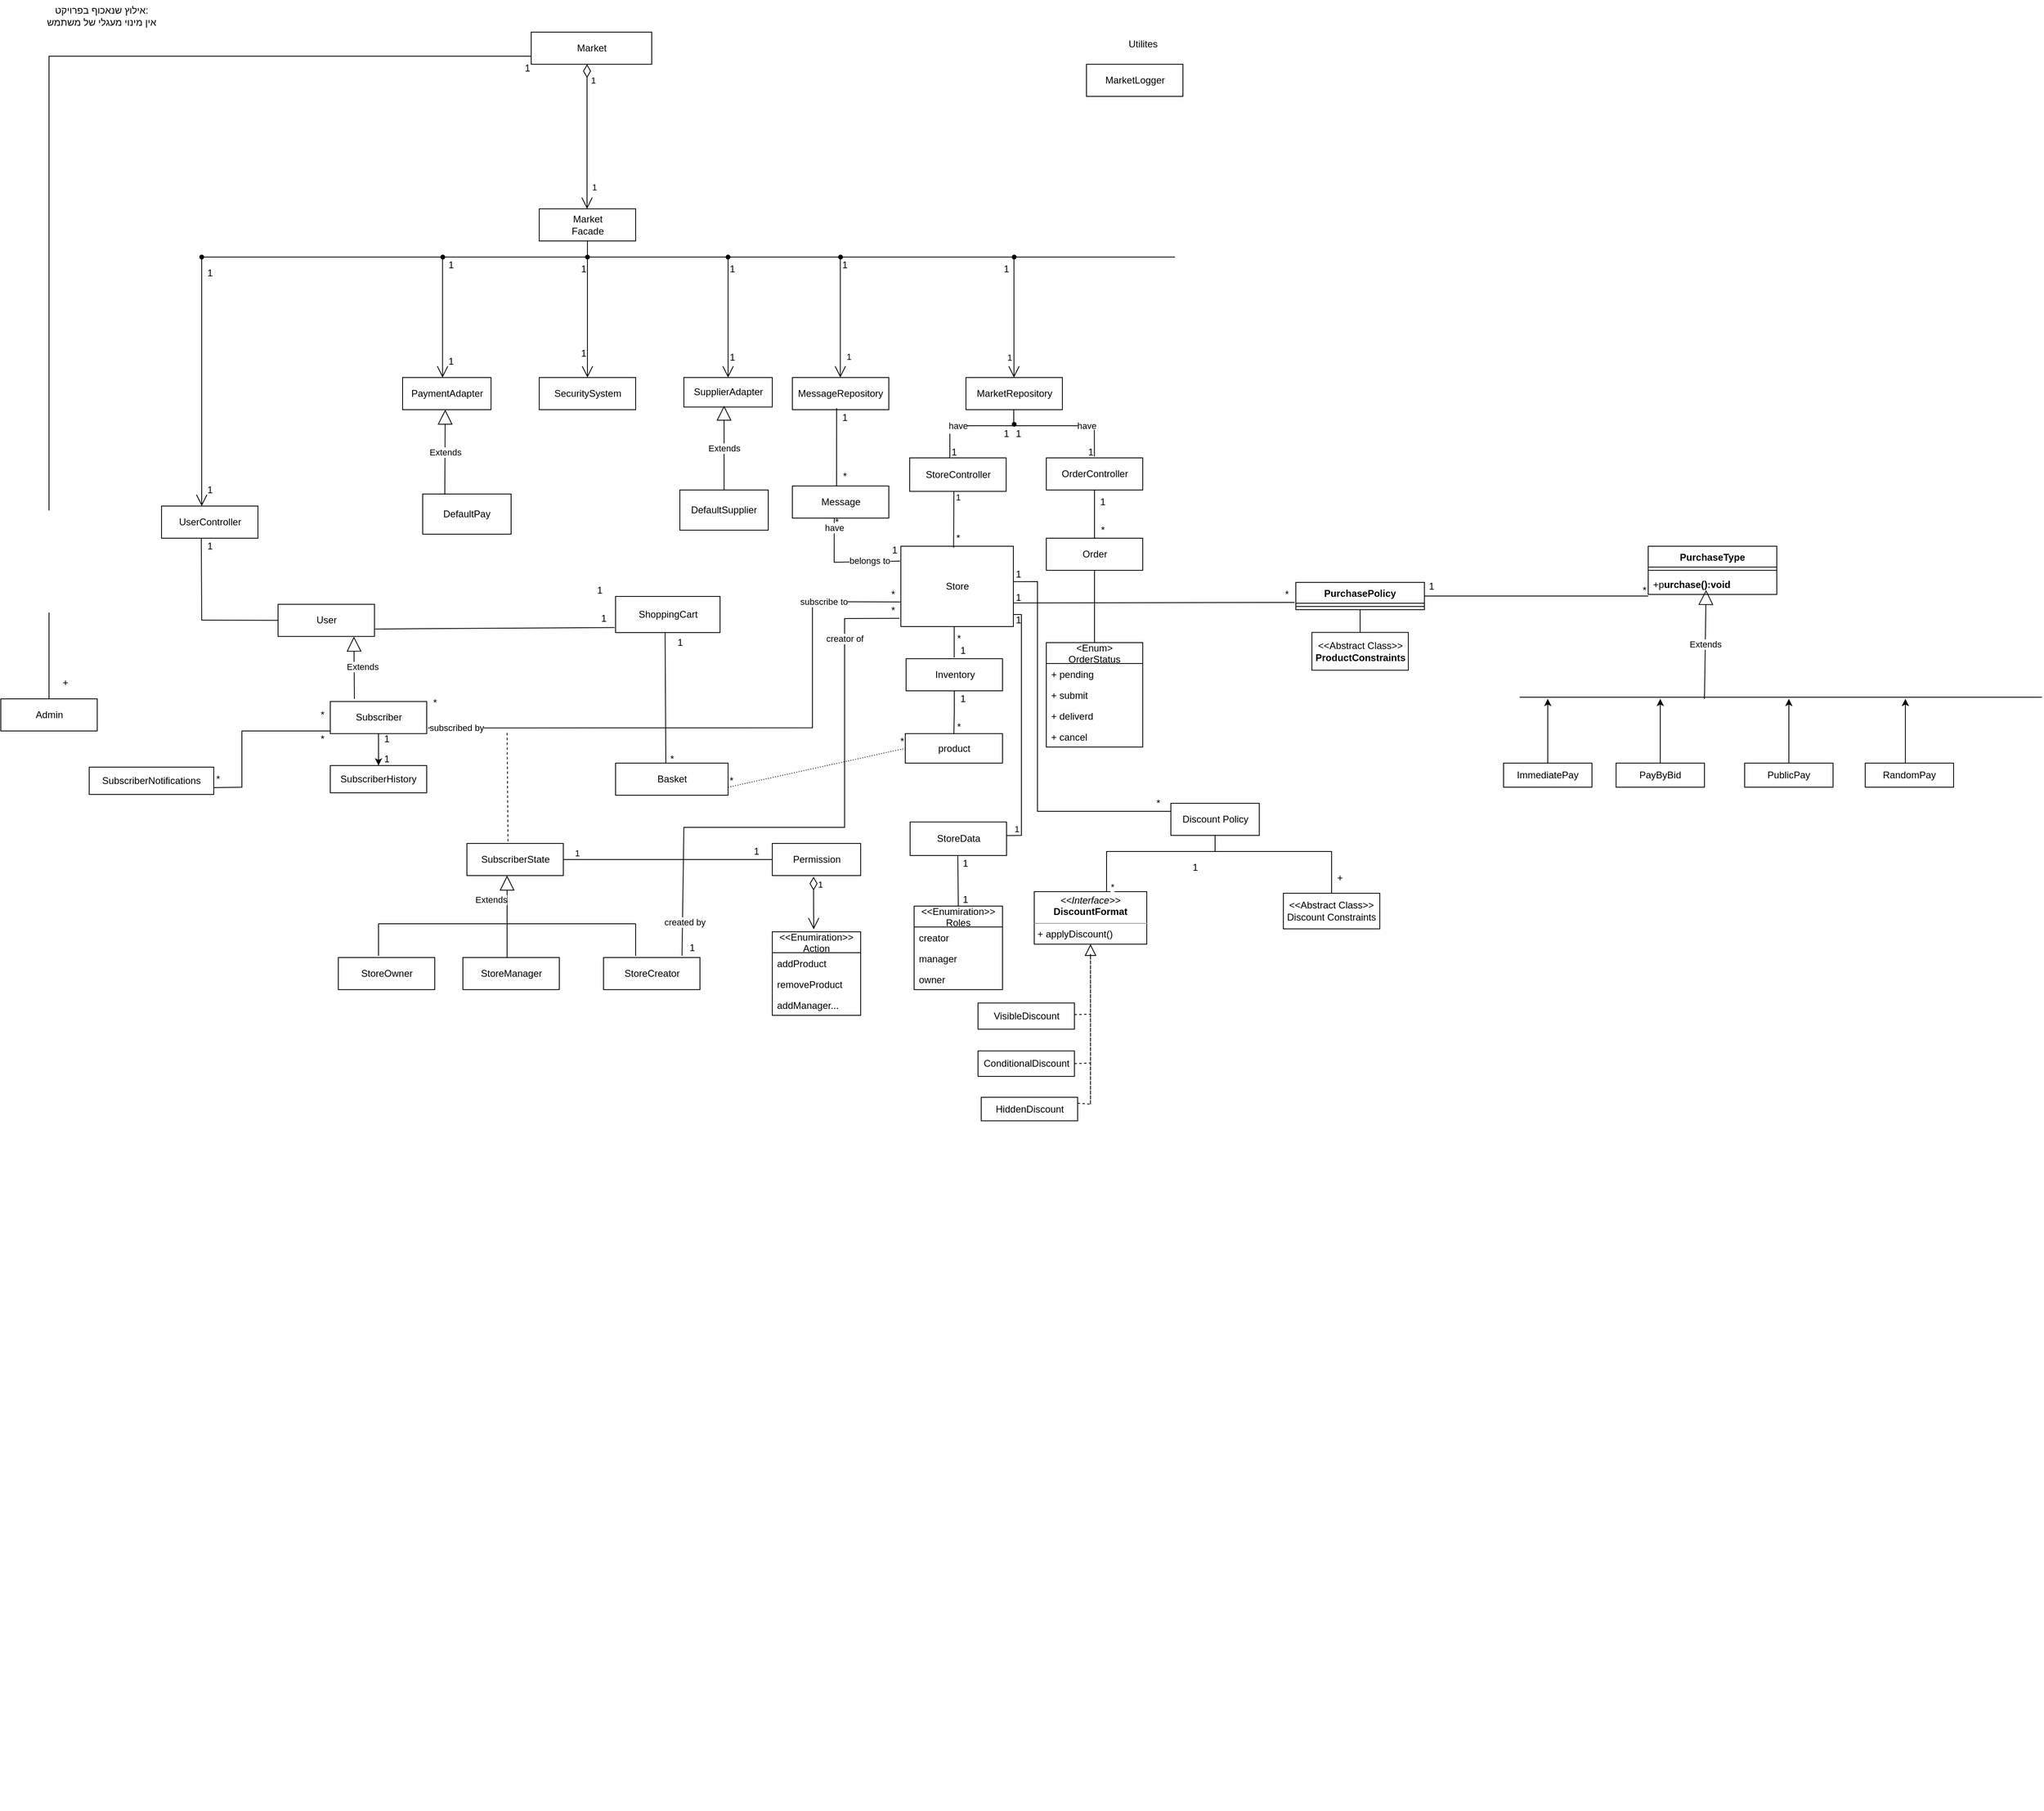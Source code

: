 <mxfile version="21.1.2" type="device" pages="2">
  <diagram name="‫עמוד-1‬" id="ktlcKRDzXrA3TcLoYLBX">
    <mxGraphModel dx="4247" dy="2020" grid="1" gridSize="10" guides="1" tooltips="1" connect="1" arrows="1" fold="1" page="1" pageScale="1" pageWidth="827" pageHeight="1169" math="0" shadow="0">
      <root>
        <mxCell id="0" />
        <mxCell id="1" parent="0" />
        <mxCell id="tmRRFg4RgQcoLrq7VbQh-4" value="Market" style="html=1;" parent="1" vertex="1">
          <mxGeometry x="770" y="170" width="150" height="40" as="geometry" />
        </mxCell>
        <mxCell id="tmRRFg4RgQcoLrq7VbQh-5" value="Market&lt;br&gt;Facade" style="html=1;" parent="1" vertex="1">
          <mxGeometry x="780" y="390" width="120" height="40" as="geometry" />
        </mxCell>
        <mxCell id="tmRRFg4RgQcoLrq7VbQh-10" value="" style="endArrow=none;html=1;rounded=0;entryX=0.5;entryY=1;entryDx=0;entryDy=0;" parent="1" target="tmRRFg4RgQcoLrq7VbQh-5" edge="1">
          <mxGeometry width="50" height="50" relative="1" as="geometry">
            <mxPoint x="840" y="480" as="sourcePoint" />
            <mxPoint x="890" y="590" as="targetPoint" />
          </mxGeometry>
        </mxCell>
        <mxCell id="tmRRFg4RgQcoLrq7VbQh-11" value="" style="endArrow=none;html=1;rounded=0;entryX=0.507;entryY=0.45;entryDx=0;entryDy=0;entryPerimeter=0;" parent="1" source="tmRRFg4RgQcoLrq7VbQh-112" edge="1">
          <mxGeometry width="50" height="50" relative="1" as="geometry">
            <mxPoint x="1260" y="450" as="sourcePoint" />
            <mxPoint x="1571" y="450" as="targetPoint" />
          </mxGeometry>
        </mxCell>
        <mxCell id="tmRRFg4RgQcoLrq7VbQh-13" value="" style="endArrow=open;html=1;endSize=12;startArrow=diamondThin;startSize=14;startFill=0;edgeStyle=orthogonalEdgeStyle;rounded=0;" parent="1" edge="1">
          <mxGeometry x="-0.125" y="-100" relative="1" as="geometry">
            <mxPoint x="839.5" y="210" as="sourcePoint" />
            <mxPoint x="839.5" y="390" as="targetPoint" />
            <Array as="points">
              <mxPoint x="839.5" y="290" />
              <mxPoint x="839.5" y="290" />
            </Array>
            <mxPoint as="offset" />
          </mxGeometry>
        </mxCell>
        <mxCell id="tmRRFg4RgQcoLrq7VbQh-15" value="1" style="edgeLabel;resizable=0;html=1;align=right;verticalAlign=top;" parent="tmRRFg4RgQcoLrq7VbQh-13" connectable="0" vertex="1">
          <mxGeometry x="1" relative="1" as="geometry">
            <mxPoint x="13" y="-40" as="offset" />
          </mxGeometry>
        </mxCell>
        <mxCell id="tmRRFg4RgQcoLrq7VbQh-16" value="1" style="edgeLabel;html=1;align=center;verticalAlign=middle;resizable=0;points=[];" parent="tmRRFg4RgQcoLrq7VbQh-13" vertex="1" connectable="0">
          <mxGeometry x="-0.624" y="7" relative="1" as="geometry">
            <mxPoint y="-14" as="offset" />
          </mxGeometry>
        </mxCell>
        <mxCell id="tmRRFg4RgQcoLrq7VbQh-17" value="SecuritySystem" style="html=1;" parent="1" vertex="1">
          <mxGeometry x="780" y="600" width="120" height="40" as="geometry" />
        </mxCell>
        <mxCell id="tmRRFg4RgQcoLrq7VbQh-18" value="" style="endArrow=open;endFill=1;endSize=12;html=1;rounded=0;entryX=0.5;entryY=0;entryDx=0;entryDy=0;" parent="1" target="tmRRFg4RgQcoLrq7VbQh-17" edge="1">
          <mxGeometry width="160" relative="1" as="geometry">
            <mxPoint x="840" y="480" as="sourcePoint" />
            <mxPoint x="1030" y="600" as="targetPoint" />
          </mxGeometry>
        </mxCell>
        <mxCell id="tmRRFg4RgQcoLrq7VbQh-22" value="SupplierAdapter" style="html=1;" parent="1" vertex="1">
          <mxGeometry x="960" y="600" width="110" height="36.7" as="geometry" />
        </mxCell>
        <mxCell id="tmRRFg4RgQcoLrq7VbQh-23" value="" style="endArrow=open;endFill=1;endSize=12;html=1;rounded=0;entryX=0.5;entryY=0;entryDx=0;entryDy=0;" parent="1" source="tmRRFg4RgQcoLrq7VbQh-26" target="tmRRFg4RgQcoLrq7VbQh-22" edge="1">
          <mxGeometry width="160" relative="1" as="geometry">
            <mxPoint x="1015" y="450" as="sourcePoint" />
            <mxPoint x="990" y="660" as="targetPoint" />
          </mxGeometry>
        </mxCell>
        <mxCell id="tmRRFg4RgQcoLrq7VbQh-25" value="" style="endArrow=none;html=1;rounded=0;" parent="1" source="tmRRFg4RgQcoLrq7VbQh-81" target="tmRRFg4RgQcoLrq7VbQh-24" edge="1">
          <mxGeometry width="50" height="50" relative="1" as="geometry">
            <mxPoint x="310" y="450" as="sourcePoint" />
            <mxPoint x="1390" y="450" as="targetPoint" />
          </mxGeometry>
        </mxCell>
        <mxCell id="tmRRFg4RgQcoLrq7VbQh-24" value="" style="shape=waypoint;sketch=0;fillStyle=solid;size=6;pointerEvents=1;points=[];fillColor=none;resizable=0;rotatable=0;perimeter=centerPerimeter;snapToPoint=1;" parent="1" vertex="1">
          <mxGeometry x="830" y="440" width="20" height="20" as="geometry" />
        </mxCell>
        <mxCell id="tmRRFg4RgQcoLrq7VbQh-27" value="" style="endArrow=open;endFill=1;endSize=12;html=1;rounded=0;entryDx=0;entryDy=0;" parent="1" target="tmRRFg4RgQcoLrq7VbQh-26" edge="1">
          <mxGeometry width="160" relative="1" as="geometry">
            <mxPoint x="1015" y="450" as="sourcePoint" />
            <mxPoint x="1015" y="600" as="targetPoint" />
          </mxGeometry>
        </mxCell>
        <mxCell id="tmRRFg4RgQcoLrq7VbQh-26" value="" style="shape=waypoint;sketch=0;fillStyle=solid;size=6;pointerEvents=1;points=[];fillColor=none;resizable=0;rotatable=0;perimeter=centerPerimeter;snapToPoint=1;" parent="1" vertex="1">
          <mxGeometry x="1005" y="440" width="20" height="20" as="geometry" />
        </mxCell>
        <mxCell id="tmRRFg4RgQcoLrq7VbQh-28" value="MarketRepository" style="html=1;" parent="1" vertex="1">
          <mxGeometry x="1311" y="600" width="120" height="40" as="geometry" />
        </mxCell>
        <mxCell id="tmRRFg4RgQcoLrq7VbQh-30" value="" style="endArrow=none;html=1;rounded=0;" parent="1" edge="1">
          <mxGeometry width="50" height="50" relative="1" as="geometry">
            <mxPoint x="1170" y="450" as="sourcePoint" />
            <mxPoint x="1260" y="450" as="targetPoint" />
          </mxGeometry>
        </mxCell>
        <mxCell id="tmRRFg4RgQcoLrq7VbQh-33" value="" style="endArrow=open;endFill=1;endSize=12;html=1;rounded=0;" parent="1" edge="1">
          <mxGeometry width="160" relative="1" as="geometry">
            <mxPoint x="1260" y="450" as="sourcePoint" />
            <mxPoint x="1260" y="450" as="targetPoint" />
          </mxGeometry>
        </mxCell>
        <mxCell id="tmRRFg4RgQcoLrq7VbQh-34" value="1" style="text;html=1;align=center;verticalAlign=middle;resizable=0;points=[];autosize=1;strokeColor=none;fillColor=none;" parent="1" vertex="1">
          <mxGeometry x="820" y="555" width="30" height="30" as="geometry" />
        </mxCell>
        <mxCell id="tmRRFg4RgQcoLrq7VbQh-35" value="1" style="text;html=1;align=center;verticalAlign=middle;resizable=0;points=[];autosize=1;strokeColor=none;fillColor=none;" parent="1" vertex="1">
          <mxGeometry x="820" y="450" width="30" height="30" as="geometry" />
        </mxCell>
        <mxCell id="tmRRFg4RgQcoLrq7VbQh-36" value="1" style="text;html=1;align=center;verticalAlign=middle;resizable=0;points=[];autosize=1;strokeColor=none;fillColor=none;" parent="1" vertex="1">
          <mxGeometry x="1005" y="560" width="30" height="30" as="geometry" />
        </mxCell>
        <mxCell id="tmRRFg4RgQcoLrq7VbQh-37" value="1" style="text;html=1;align=center;verticalAlign=middle;resizable=0;points=[];autosize=1;strokeColor=none;fillColor=none;" parent="1" vertex="1">
          <mxGeometry x="1005" y="450" width="30" height="30" as="geometry" />
        </mxCell>
        <mxCell id="tmRRFg4RgQcoLrq7VbQh-39" value="1" style="text;html=1;align=center;verticalAlign=middle;resizable=0;points=[];autosize=1;strokeColor=none;fillColor=none;" parent="1" vertex="1">
          <mxGeometry x="1346" y="450" width="30" height="30" as="geometry" />
        </mxCell>
        <mxCell id="tmRRFg4RgQcoLrq7VbQh-41" value="StoreController" style="html=1;" parent="1" vertex="1">
          <mxGeometry x="1241" y="700" width="120" height="41.7" as="geometry" />
        </mxCell>
        <mxCell id="tmRRFg4RgQcoLrq7VbQh-42" value="Store" style="html=1;" parent="1" vertex="1">
          <mxGeometry x="1230" y="810" width="140" height="100" as="geometry" />
        </mxCell>
        <mxCell id="tmRRFg4RgQcoLrq7VbQh-43" value="" style="endArrow=none;html=1;rounded=0;entryX=0.322;entryY=0.894;entryDx=0;entryDy=0;entryPerimeter=0;" parent="1" target="tmRRFg4RgQcoLrq7VbQh-44" edge="1">
          <mxGeometry relative="1" as="geometry">
            <mxPoint x="1296" y="741.7" as="sourcePoint" />
            <mxPoint x="1296" y="810" as="targetPoint" />
            <Array as="points" />
          </mxGeometry>
        </mxCell>
        <mxCell id="tmRRFg4RgQcoLrq7VbQh-45" value="1" style="edgeLabel;html=1;align=center;verticalAlign=middle;resizable=0;points=[];" parent="tmRRFg4RgQcoLrq7VbQh-43" vertex="1" connectable="0">
          <mxGeometry x="-0.79" y="5" relative="1" as="geometry">
            <mxPoint as="offset" />
          </mxGeometry>
        </mxCell>
        <mxCell id="tmRRFg4RgQcoLrq7VbQh-44" value="*" style="text;html=1;align=center;verticalAlign=middle;resizable=0;points=[];autosize=1;strokeColor=none;fillColor=none;" parent="1" vertex="1">
          <mxGeometry x="1286" y="785" width="30" height="30" as="geometry" />
        </mxCell>
        <mxCell id="tmRRFg4RgQcoLrq7VbQh-47" value="" style="endArrow=none;html=1;rounded=0;" parent="1" edge="1">
          <mxGeometry relative="1" as="geometry">
            <mxPoint x="1291" y="660" as="sourcePoint" />
            <mxPoint x="1471" y="660" as="targetPoint" />
          </mxGeometry>
        </mxCell>
        <mxCell id="tmRRFg4RgQcoLrq7VbQh-53" value="have" style="edgeLabel;html=1;align=center;verticalAlign=middle;resizable=0;points=[];" parent="tmRRFg4RgQcoLrq7VbQh-47" vertex="1" connectable="0">
          <mxGeometry x="-0.909" relative="1" as="geometry">
            <mxPoint x="2" as="offset" />
          </mxGeometry>
        </mxCell>
        <mxCell id="tmRRFg4RgQcoLrq7VbQh-68" value="have" style="edgeLabel;html=1;align=center;verticalAlign=middle;resizable=0;points=[];" parent="tmRRFg4RgQcoLrq7VbQh-47" vertex="1" connectable="0">
          <mxGeometry x="0.882" relative="1" as="geometry">
            <mxPoint as="offset" />
          </mxGeometry>
        </mxCell>
        <mxCell id="tmRRFg4RgQcoLrq7VbQh-48" value="" style="endArrow=none;html=1;rounded=0;" parent="1" edge="1">
          <mxGeometry relative="1" as="geometry">
            <mxPoint x="1370.5" y="640" as="sourcePoint" />
            <mxPoint x="1370.5" y="660" as="targetPoint" />
            <Array as="points">
              <mxPoint x="1370.5" y="640" />
            </Array>
          </mxGeometry>
        </mxCell>
        <mxCell id="tmRRFg4RgQcoLrq7VbQh-50" value="" style="endArrow=none;html=1;rounded=0;entryX=0.411;entryY=-0.005;entryDx=0;entryDy=0;entryPerimeter=0;" parent="1" target="tmRRFg4RgQcoLrq7VbQh-41" edge="1">
          <mxGeometry relative="1" as="geometry">
            <mxPoint x="1291" y="670" as="sourcePoint" />
            <mxPoint x="1291" y="718.3" as="targetPoint" />
            <Array as="points">
              <mxPoint x="1291" y="698.3" />
            </Array>
          </mxGeometry>
        </mxCell>
        <mxCell id="tmRRFg4RgQcoLrq7VbQh-51" value="1" style="text;html=1;align=center;verticalAlign=middle;resizable=0;points=[];autosize=1;strokeColor=none;fillColor=none;" parent="1" vertex="1">
          <mxGeometry x="1281" y="678.3" width="30" height="30" as="geometry" />
        </mxCell>
        <mxCell id="tmRRFg4RgQcoLrq7VbQh-52" value="1" style="text;html=1;align=center;verticalAlign=middle;resizable=0;points=[];autosize=1;strokeColor=none;fillColor=none;" parent="1" vertex="1">
          <mxGeometry x="1346" y="655" width="30" height="30" as="geometry" />
        </mxCell>
        <mxCell id="tmRRFg4RgQcoLrq7VbQh-55" value="" style="shape=waypoint;sketch=0;fillStyle=solid;size=6;pointerEvents=1;points=[];fillColor=none;resizable=0;rotatable=0;perimeter=centerPerimeter;snapToPoint=1;" parent="1" vertex="1">
          <mxGeometry x="1361" y="648.3" width="20" height="20" as="geometry" />
        </mxCell>
        <mxCell id="tmRRFg4RgQcoLrq7VbQh-56" value="OrderController" style="html=1;" parent="1" vertex="1">
          <mxGeometry x="1411" y="700" width="120" height="40" as="geometry" />
        </mxCell>
        <mxCell id="tmRRFg4RgQcoLrq7VbQh-57" value="Order" style="html=1;" parent="1" vertex="1">
          <mxGeometry x="1411" y="800" width="120" height="40" as="geometry" />
        </mxCell>
        <mxCell id="tmRRFg4RgQcoLrq7VbQh-58" value="" style="endArrow=none;endFill=0;endSize=24;html=1;rounded=0;exitX=0.5;exitY=0;exitDx=0;exitDy=0;entryX=0.5;entryY=1;entryDx=0;entryDy=0;startArrow=none;startFill=0;" parent="1" source="tmRRFg4RgQcoLrq7VbQh-57" target="tmRRFg4RgQcoLrq7VbQh-56" edge="1">
          <mxGeometry width="160" relative="1" as="geometry">
            <mxPoint x="1474" y="730" as="sourcePoint" />
            <mxPoint x="1407" y="770" as="targetPoint" />
          </mxGeometry>
        </mxCell>
        <mxCell id="tmRRFg4RgQcoLrq7VbQh-59" value="&lt;Enum&gt;&#xa;OrderStatus" style="swimlane;fontStyle=0;childLayout=stackLayout;horizontal=1;startSize=26;fillColor=none;horizontalStack=0;resizeParent=1;resizeParentMax=0;resizeLast=0;collapsible=1;marginBottom=0;" parent="1" vertex="1">
          <mxGeometry x="1411" y="930" width="120" height="130" as="geometry">
            <mxRectangle x="1300" y="930" width="90" height="40" as="alternateBounds" />
          </mxGeometry>
        </mxCell>
        <mxCell id="tmRRFg4RgQcoLrq7VbQh-60" value="+ pending" style="text;strokeColor=none;fillColor=none;align=left;verticalAlign=top;spacingLeft=4;spacingRight=4;overflow=hidden;rotatable=0;points=[[0,0.5],[1,0.5]];portConstraint=eastwest;" parent="tmRRFg4RgQcoLrq7VbQh-59" vertex="1">
          <mxGeometry y="26" width="120" height="26" as="geometry" />
        </mxCell>
        <mxCell id="tmRRFg4RgQcoLrq7VbQh-61" value="+ submit" style="text;strokeColor=none;fillColor=none;align=left;verticalAlign=top;spacingLeft=4;spacingRight=4;overflow=hidden;rotatable=0;points=[[0,0.5],[1,0.5]];portConstraint=eastwest;" parent="tmRRFg4RgQcoLrq7VbQh-59" vertex="1">
          <mxGeometry y="52" width="120" height="26" as="geometry" />
        </mxCell>
        <mxCell id="tmRRFg4RgQcoLrq7VbQh-62" value="+ deliverd" style="text;strokeColor=none;fillColor=none;align=left;verticalAlign=top;spacingLeft=4;spacingRight=4;overflow=hidden;rotatable=0;points=[[0,0.5],[1,0.5]];portConstraint=eastwest;" parent="tmRRFg4RgQcoLrq7VbQh-59" vertex="1">
          <mxGeometry y="78" width="120" height="26" as="geometry" />
        </mxCell>
        <mxCell id="tmRRFg4RgQcoLrq7VbQh-63" value="+ cancel" style="text;strokeColor=none;fillColor=none;align=left;verticalAlign=top;spacingLeft=4;spacingRight=4;overflow=hidden;rotatable=0;points=[[0,0.5],[1,0.5]];portConstraint=eastwest;" parent="tmRRFg4RgQcoLrq7VbQh-59" vertex="1">
          <mxGeometry y="104" width="120" height="26" as="geometry" />
        </mxCell>
        <mxCell id="tmRRFg4RgQcoLrq7VbQh-64" value="" style="endArrow=none;endFill=0;endSize=12;html=1;rounded=0;exitX=0.5;exitY=1;exitDx=0;exitDy=0;entryX=0.5;entryY=0;entryDx=0;entryDy=0;startArrow=none;startFill=0;" parent="1" source="tmRRFg4RgQcoLrq7VbQh-57" target="tmRRFg4RgQcoLrq7VbQh-59" edge="1">
          <mxGeometry width="160" relative="1" as="geometry">
            <mxPoint x="1458" y="890" as="sourcePoint" />
            <mxPoint x="1618" y="890" as="targetPoint" />
          </mxGeometry>
        </mxCell>
        <mxCell id="tmRRFg4RgQcoLrq7VbQh-67" value="" style="endArrow=none;html=1;rounded=0;entryX=0.499;entryY=-0.043;entryDx=0;entryDy=0;entryPerimeter=0;" parent="1" target="tmRRFg4RgQcoLrq7VbQh-56" edge="1">
          <mxGeometry relative="1" as="geometry">
            <mxPoint x="1470.76" y="665" as="sourcePoint" />
            <mxPoint x="1471" y="685" as="targetPoint" />
            <Array as="points" />
          </mxGeometry>
        </mxCell>
        <mxCell id="tmRRFg4RgQcoLrq7VbQh-69" value="1" style="text;html=1;align=center;verticalAlign=middle;resizable=0;points=[];autosize=1;strokeColor=none;fillColor=none;" parent="1" vertex="1">
          <mxGeometry x="1451" y="678.3" width="30" height="30" as="geometry" />
        </mxCell>
        <mxCell id="tmRRFg4RgQcoLrq7VbQh-70" value="1" style="text;html=1;align=center;verticalAlign=middle;resizable=0;points=[];autosize=1;strokeColor=none;fillColor=none;" parent="1" vertex="1">
          <mxGeometry x="1361" y="655" width="30" height="30" as="geometry" />
        </mxCell>
        <mxCell id="tmRRFg4RgQcoLrq7VbQh-73" value="MarketLogger" style="html=1;" parent="1" vertex="1">
          <mxGeometry x="1461" y="210" width="120" height="40" as="geometry" />
        </mxCell>
        <mxCell id="tmRRFg4RgQcoLrq7VbQh-77" value="PaymentAdapter" style="html=1;" parent="1" vertex="1">
          <mxGeometry x="610" y="600" width="110" height="40" as="geometry" />
        </mxCell>
        <mxCell id="tmRRFg4RgQcoLrq7VbQh-82" value="" style="endArrow=none;html=1;rounded=0;" parent="1" source="tmRRFg4RgQcoLrq7VbQh-140" target="tmRRFg4RgQcoLrq7VbQh-81" edge="1">
          <mxGeometry width="50" height="50" relative="1" as="geometry">
            <mxPoint x="310" y="450" as="sourcePoint" />
            <mxPoint x="840" y="450" as="targetPoint" />
          </mxGeometry>
        </mxCell>
        <mxCell id="tmRRFg4RgQcoLrq7VbQh-81" value="" style="shape=waypoint;sketch=0;fillStyle=solid;size=6;pointerEvents=1;points=[];fillColor=none;resizable=0;rotatable=0;perimeter=centerPerimeter;snapToPoint=1;" parent="1" vertex="1">
          <mxGeometry x="650" y="440" width="20" height="20" as="geometry" />
        </mxCell>
        <mxCell id="tmRRFg4RgQcoLrq7VbQh-83" value="" style="endArrow=open;endFill=1;endSize=12;html=1;rounded=0;entryX=0.5;entryY=0;entryDx=0;entryDy=0;" parent="1" edge="1">
          <mxGeometry width="160" relative="1" as="geometry">
            <mxPoint x="659.71" y="450" as="sourcePoint" />
            <mxPoint x="659.71" y="600" as="targetPoint" />
          </mxGeometry>
        </mxCell>
        <mxCell id="tmRRFg4RgQcoLrq7VbQh-84" value="1" style="text;html=1;align=center;verticalAlign=middle;resizable=0;points=[];autosize=1;strokeColor=none;fillColor=none;" parent="1" vertex="1">
          <mxGeometry x="655" y="445" width="30" height="30" as="geometry" />
        </mxCell>
        <mxCell id="tmRRFg4RgQcoLrq7VbQh-85" value="1" style="text;html=1;align=center;verticalAlign=middle;resizable=0;points=[];autosize=1;strokeColor=none;fillColor=none;" parent="1" vertex="1">
          <mxGeometry x="655" y="565" width="30" height="30" as="geometry" />
        </mxCell>
        <mxCell id="tmRRFg4RgQcoLrq7VbQh-89" value="*" style="text;html=1;align=center;verticalAlign=middle;resizable=0;points=[];autosize=1;strokeColor=none;fillColor=none;" parent="1" vertex="1">
          <mxGeometry x="1466" y="775" width="30" height="30" as="geometry" />
        </mxCell>
        <mxCell id="tmRRFg4RgQcoLrq7VbQh-90" value="1" style="text;html=1;align=center;verticalAlign=middle;resizable=0;points=[];autosize=1;strokeColor=none;fillColor=none;" parent="1" vertex="1">
          <mxGeometry x="1466" y="740" width="30" height="30" as="geometry" />
        </mxCell>
        <mxCell id="tmRRFg4RgQcoLrq7VbQh-91" style="edgeStyle=orthogonalEdgeStyle;rounded=0;orthogonalLoop=1;jettySize=auto;html=1;entryX=0.5;entryY=0;entryDx=0;entryDy=0;endArrow=none;endFill=0;" parent="1" source="tmRRFg4RgQcoLrq7VbQh-92" target="tmRRFg4RgQcoLrq7VbQh-93" edge="1">
          <mxGeometry relative="1" as="geometry" />
        </mxCell>
        <mxCell id="tmRRFg4RgQcoLrq7VbQh-92" value="Inventory" style="html=1;" parent="1" vertex="1">
          <mxGeometry x="1236.5" y="950" width="120" height="40" as="geometry" />
        </mxCell>
        <mxCell id="tmRRFg4RgQcoLrq7VbQh-93" value="product" style="rounded=0;whiteSpace=wrap;html=1;" parent="1" vertex="1">
          <mxGeometry x="1235.5" y="1043.3" width="121" height="36.7" as="geometry" />
        </mxCell>
        <mxCell id="tmRRFg4RgQcoLrq7VbQh-94" value="*" style="text;html=1;align=center;verticalAlign=middle;resizable=0;points=[];autosize=1;strokeColor=none;fillColor=none;" parent="1" vertex="1">
          <mxGeometry x="1286.5" y="1020" width="30" height="30" as="geometry" />
        </mxCell>
        <mxCell id="tmRRFg4RgQcoLrq7VbQh-95" value="1" style="text;html=1;align=center;verticalAlign=middle;resizable=0;points=[];autosize=1;strokeColor=none;fillColor=none;" parent="1" vertex="1">
          <mxGeometry x="1291.5" y="985" width="30" height="30" as="geometry" />
        </mxCell>
        <mxCell id="tmRRFg4RgQcoLrq7VbQh-96" style="edgeStyle=orthogonalEdgeStyle;rounded=0;orthogonalLoop=1;jettySize=auto;html=1;entryX=0.499;entryY=-0.039;entryDx=0;entryDy=0;endArrow=none;endFill=0;entryPerimeter=0;" parent="1" target="tmRRFg4RgQcoLrq7VbQh-92" edge="1">
          <mxGeometry relative="1" as="geometry">
            <mxPoint x="1296.39" y="910" as="sourcePoint" />
            <mxPoint x="1296.39" y="943" as="targetPoint" />
          </mxGeometry>
        </mxCell>
        <mxCell id="tmRRFg4RgQcoLrq7VbQh-97" value="*" style="text;html=1;align=center;verticalAlign=middle;resizable=0;points=[];autosize=1;strokeColor=none;fillColor=none;" parent="1" vertex="1">
          <mxGeometry x="1286.5" y="910" width="30" height="30" as="geometry" />
        </mxCell>
        <mxCell id="tmRRFg4RgQcoLrq7VbQh-98" value="1" style="text;html=1;align=center;verticalAlign=middle;resizable=0;points=[];autosize=1;strokeColor=none;fillColor=none;" parent="1" vertex="1">
          <mxGeometry x="1291.5" y="925" width="30" height="30" as="geometry" />
        </mxCell>
        <mxCell id="tmRRFg4RgQcoLrq7VbQh-99" value="MessageRepository" style="rounded=0;whiteSpace=wrap;html=1;" parent="1" vertex="1">
          <mxGeometry x="1095" y="600.0" width="120" height="40" as="geometry" />
        </mxCell>
        <mxCell id="tmRRFg4RgQcoLrq7VbQh-101" value="" style="endArrow=open;endFill=1;endSize=12;html=1;rounded=0;entryX=0.5;entryY=0;entryDx=0;entryDy=0;exitX=0.355;exitY=0.774;exitDx=0;exitDy=0;exitPerimeter=0;" parent="1" edge="1">
          <mxGeometry width="160" relative="1" as="geometry">
            <mxPoint x="1370.76" y="450" as="sourcePoint" />
            <mxPoint x="1370.76" y="600" as="targetPoint" />
          </mxGeometry>
        </mxCell>
        <mxCell id="tmRRFg4RgQcoLrq7VbQh-102" value="1" style="edgeLabel;html=1;align=center;verticalAlign=middle;resizable=0;points=[];" parent="tmRRFg4RgQcoLrq7VbQh-101" vertex="1" connectable="0">
          <mxGeometry x="0.654" y="5" relative="1" as="geometry">
            <mxPoint x="-11" y="1" as="offset" />
          </mxGeometry>
        </mxCell>
        <mxCell id="tmRRFg4RgQcoLrq7VbQh-108" value="" style="endArrow=none;html=1;rounded=0;" parent="1" source="tmRRFg4RgQcoLrq7VbQh-114" edge="1">
          <mxGeometry width="50" height="50" relative="1" as="geometry">
            <mxPoint x="840" y="450" as="sourcePoint" />
            <mxPoint x="1170" y="450" as="targetPoint" />
          </mxGeometry>
        </mxCell>
        <mxCell id="tmRRFg4RgQcoLrq7VbQh-109" value="" style="endArrow=open;endFill=1;endSize=12;html=1;rounded=0;entryX=0.5;entryY=0;entryDx=0;entryDy=0;" parent="1" edge="1">
          <mxGeometry width="160" relative="1" as="geometry">
            <mxPoint x="1154.66" y="450" as="sourcePoint" />
            <mxPoint x="1154.66" y="600" as="targetPoint" />
          </mxGeometry>
        </mxCell>
        <mxCell id="tmRRFg4RgQcoLrq7VbQh-111" value="1" style="edgeLabel;html=1;align=center;verticalAlign=middle;resizable=0;points=[];" parent="tmRRFg4RgQcoLrq7VbQh-109" vertex="1" connectable="0">
          <mxGeometry x="0.648" y="10" relative="1" as="geometry">
            <mxPoint as="offset" />
          </mxGeometry>
        </mxCell>
        <mxCell id="tmRRFg4RgQcoLrq7VbQh-110" value="1" style="text;html=1;align=center;verticalAlign=middle;resizable=0;points=[];autosize=1;strokeColor=none;fillColor=none;" parent="1" vertex="1">
          <mxGeometry x="1145" y="445" width="30" height="30" as="geometry" />
        </mxCell>
        <mxCell id="tmRRFg4RgQcoLrq7VbQh-113" value="" style="endArrow=none;html=1;rounded=0;entryDx=0;entryDy=0;entryPerimeter=0;" parent="1" target="tmRRFg4RgQcoLrq7VbQh-112" edge="1">
          <mxGeometry width="50" height="50" relative="1" as="geometry">
            <mxPoint x="1260" y="450" as="sourcePoint" />
            <mxPoint x="1571" y="450" as="targetPoint" />
          </mxGeometry>
        </mxCell>
        <mxCell id="tmRRFg4RgQcoLrq7VbQh-112" value="" style="shape=waypoint;sketch=0;fillStyle=solid;size=6;pointerEvents=1;points=[];fillColor=none;resizable=0;rotatable=0;perimeter=centerPerimeter;snapToPoint=1;" parent="1" vertex="1">
          <mxGeometry x="1361" y="440" width="20" height="20" as="geometry" />
        </mxCell>
        <mxCell id="tmRRFg4RgQcoLrq7VbQh-127" value="" style="endArrow=none;endFill=0;endSize=12;html=1;rounded=0;exitX=0.459;exitY=0.953;exitDx=0;exitDy=0;entryX=0.5;entryY=0;entryDx=0;entryDy=0;startArrow=none;startFill=0;exitPerimeter=0;" parent="1" source="tmRRFg4RgQcoLrq7VbQh-99" edge="1">
          <mxGeometry width="160" relative="1" as="geometry">
            <mxPoint x="1150" y="645" as="sourcePoint" />
            <mxPoint x="1150" y="735" as="targetPoint" />
          </mxGeometry>
        </mxCell>
        <mxCell id="tmRRFg4RgQcoLrq7VbQh-128" value="Message" style="html=1;" parent="1" vertex="1">
          <mxGeometry x="1095" y="735" width="120" height="40" as="geometry" />
        </mxCell>
        <mxCell id="tmRRFg4RgQcoLrq7VbQh-129" value="" style="endArrow=none;html=1;rounded=0;" parent="1" source="tmRRFg4RgQcoLrq7VbQh-24" target="tmRRFg4RgQcoLrq7VbQh-114" edge="1">
          <mxGeometry width="50" height="50" relative="1" as="geometry">
            <mxPoint x="840" y="450" as="sourcePoint" />
            <mxPoint x="1170" y="450" as="targetPoint" />
          </mxGeometry>
        </mxCell>
        <mxCell id="tmRRFg4RgQcoLrq7VbQh-114" value="" style="shape=waypoint;sketch=0;fillStyle=solid;size=6;pointerEvents=1;points=[];fillColor=none;resizable=0;rotatable=0;perimeter=centerPerimeter;snapToPoint=1;" parent="1" vertex="1">
          <mxGeometry x="1145" y="440" width="20" height="20" as="geometry" />
        </mxCell>
        <mxCell id="tmRRFg4RgQcoLrq7VbQh-130" value="1" style="text;html=1;align=center;verticalAlign=middle;resizable=0;points=[];autosize=1;strokeColor=none;fillColor=none;" parent="1" vertex="1">
          <mxGeometry x="1145" y="635" width="30" height="30" as="geometry" />
        </mxCell>
        <mxCell id="tmRRFg4RgQcoLrq7VbQh-131" value="*" style="text;html=1;align=center;verticalAlign=middle;resizable=0;points=[];autosize=1;strokeColor=none;fillColor=none;" parent="1" vertex="1">
          <mxGeometry x="1145" y="708.3" width="30" height="30" as="geometry" />
        </mxCell>
        <mxCell id="tmRRFg4RgQcoLrq7VbQh-133" value="" style="endArrow=none;endFill=0;endSize=12;html=1;rounded=0;exitX=0.435;exitY=0.993;exitDx=0;exitDy=0;startArrow=none;startFill=0;exitPerimeter=0;entryX=0.75;entryY=0.949;entryDx=0;entryDy=0;entryPerimeter=0;" parent="1" source="tmRRFg4RgQcoLrq7VbQh-128" target="tmRRFg4RgQcoLrq7VbQh-134" edge="1">
          <mxGeometry width="160" relative="1" as="geometry">
            <mxPoint x="1020" y="830" as="sourcePoint" />
            <mxPoint x="1240" y="830" as="targetPoint" />
            <Array as="points">
              <mxPoint x="1147" y="830" />
            </Array>
          </mxGeometry>
        </mxCell>
        <mxCell id="tmRRFg4RgQcoLrq7VbQh-136" value="belongs to" style="edgeLabel;html=1;align=center;verticalAlign=middle;resizable=0;points=[];" parent="tmRRFg4RgQcoLrq7VbQh-133" vertex="1" connectable="0">
          <mxGeometry x="0.539" y="1" relative="1" as="geometry">
            <mxPoint x="-6" as="offset" />
          </mxGeometry>
        </mxCell>
        <mxCell id="tmRRFg4RgQcoLrq7VbQh-137" value="have" style="edgeLabel;html=1;align=center;verticalAlign=middle;resizable=0;points=[];" parent="tmRRFg4RgQcoLrq7VbQh-133" vertex="1" connectable="0">
          <mxGeometry x="-0.399" relative="1" as="geometry">
            <mxPoint y="-29" as="offset" />
          </mxGeometry>
        </mxCell>
        <mxCell id="tmRRFg4RgQcoLrq7VbQh-134" value="1" style="text;html=1;align=center;verticalAlign=middle;resizable=0;points=[];autosize=1;strokeColor=none;fillColor=none;" parent="1" vertex="1">
          <mxGeometry x="1206.5" y="800" width="30" height="30" as="geometry" />
        </mxCell>
        <mxCell id="tmRRFg4RgQcoLrq7VbQh-135" value="*" style="text;html=1;align=center;verticalAlign=middle;resizable=0;points=[];autosize=1;strokeColor=none;fillColor=none;" parent="1" vertex="1">
          <mxGeometry x="1135" y="765" width="30" height="30" as="geometry" />
        </mxCell>
        <mxCell id="tmRRFg4RgQcoLrq7VbQh-138" value="UserController" style="html=1;" parent="1" vertex="1">
          <mxGeometry x="310" y="760" width="120" height="40" as="geometry" />
        </mxCell>
        <mxCell id="tmRRFg4RgQcoLrq7VbQh-139" value="" style="endArrow=open;endFill=1;endSize=12;html=1;rounded=0;" parent="1" source="tmRRFg4RgQcoLrq7VbQh-140" edge="1">
          <mxGeometry width="160" relative="1" as="geometry">
            <mxPoint x="360" y="450" as="sourcePoint" />
            <mxPoint x="360" y="760" as="targetPoint" />
          </mxGeometry>
        </mxCell>
        <mxCell id="tmRRFg4RgQcoLrq7VbQh-141" value="" style="endArrow=open;endFill=1;endSize=12;html=1;rounded=0;" parent="1" target="tmRRFg4RgQcoLrq7VbQh-140" edge="1">
          <mxGeometry width="160" relative="1" as="geometry">
            <mxPoint x="360" y="450" as="sourcePoint" />
            <mxPoint x="360" y="760" as="targetPoint" />
          </mxGeometry>
        </mxCell>
        <mxCell id="tmRRFg4RgQcoLrq7VbQh-140" value="" style="shape=waypoint;sketch=0;fillStyle=solid;size=6;pointerEvents=1;points=[];fillColor=none;resizable=0;rotatable=0;perimeter=centerPerimeter;snapToPoint=1;" parent="1" vertex="1">
          <mxGeometry x="350" y="440" width="20" height="20" as="geometry" />
        </mxCell>
        <mxCell id="tmRRFg4RgQcoLrq7VbQh-142" value="1" style="text;html=1;align=center;verticalAlign=middle;resizable=0;points=[];autosize=1;strokeColor=none;fillColor=none;" parent="1" vertex="1">
          <mxGeometry x="355" y="725" width="30" height="30" as="geometry" />
        </mxCell>
        <mxCell id="tmRRFg4RgQcoLrq7VbQh-143" value="1" style="text;html=1;align=center;verticalAlign=middle;resizable=0;points=[];autosize=1;strokeColor=none;fillColor=none;" parent="1" vertex="1">
          <mxGeometry x="355" y="455" width="30" height="30" as="geometry" />
        </mxCell>
        <mxCell id="tmRRFg4RgQcoLrq7VbQh-149" value="ShoppingCart" style="html=1;" parent="1" vertex="1">
          <mxGeometry x="875" y="872.5" width="130" height="45" as="geometry" />
        </mxCell>
        <mxCell id="tmRRFg4RgQcoLrq7VbQh-150" value="Basket" style="html=1;" parent="1" vertex="1">
          <mxGeometry x="875" y="1080" width="140" height="40" as="geometry" />
        </mxCell>
        <mxCell id="tmRRFg4RgQcoLrq7VbQh-152" value="" style="endArrow=none;html=1;rounded=0;exitX=0.474;exitY=0.999;exitDx=0;exitDy=0;entryX=0.447;entryY=0.008;entryDx=0;entryDy=0;exitPerimeter=0;entryPerimeter=0;" parent="1" source="tmRRFg4RgQcoLrq7VbQh-149" target="tmRRFg4RgQcoLrq7VbQh-150" edge="1">
          <mxGeometry width="50" height="50" relative="1" as="geometry">
            <mxPoint x="800" y="1020" as="sourcePoint" />
            <mxPoint x="1035" y="1020" as="targetPoint" />
          </mxGeometry>
        </mxCell>
        <mxCell id="tmRRFg4RgQcoLrq7VbQh-153" value="1" style="text;html=1;align=center;verticalAlign=middle;resizable=0;points=[];autosize=1;strokeColor=none;fillColor=none;" parent="1" vertex="1">
          <mxGeometry x="940" y="915" width="30" height="30" as="geometry" />
        </mxCell>
        <mxCell id="tmRRFg4RgQcoLrq7VbQh-154" value="*" style="text;html=1;align=center;verticalAlign=middle;resizable=0;points=[];autosize=1;strokeColor=none;fillColor=none;" parent="1" vertex="1">
          <mxGeometry x="930" y="1060" width="30" height="30" as="geometry" />
        </mxCell>
        <mxCell id="tmRRFg4RgQcoLrq7VbQh-156" value="1" style="text;html=1;align=center;verticalAlign=middle;resizable=0;points=[];autosize=1;strokeColor=none;fillColor=none;" parent="1" vertex="1">
          <mxGeometry x="840" y="850" width="30" height="30" as="geometry" />
        </mxCell>
        <mxCell id="tmRRFg4RgQcoLrq7VbQh-157" value="Subscriber" style="html=1;" parent="1" vertex="1">
          <mxGeometry x="520" y="1003.3" width="120" height="40" as="geometry" />
        </mxCell>
        <mxCell id="tmRRFg4RgQcoLrq7VbQh-158" value="" style="endArrow=none;html=1;rounded=0;entryX=0.959;entryY=0.873;entryDx=0;entryDy=0;entryPerimeter=0;exitX=0.029;exitY=1.436;exitDx=0;exitDy=0;exitPerimeter=0;" parent="1" target="tmRRFg4RgQcoLrq7VbQh-160" edge="1">
          <mxGeometry width="50" height="50" relative="1" as="geometry">
            <mxPoint x="575.87" y="913.08" as="sourcePoint" />
            <mxPoint x="880" y="912" as="targetPoint" />
            <Array as="points">
              <mxPoint x="740" y="912" />
            </Array>
          </mxGeometry>
        </mxCell>
        <mxCell id="tmRRFg4RgQcoLrq7VbQh-159" value="*" style="text;html=1;align=center;verticalAlign=middle;resizable=0;points=[];autosize=1;strokeColor=none;fillColor=none;" parent="1" vertex="1">
          <mxGeometry x="635" y="990" width="30" height="30" as="geometry" />
        </mxCell>
        <mxCell id="tmRRFg4RgQcoLrq7VbQh-160" value="1" style="text;html=1;align=center;verticalAlign=middle;resizable=0;points=[];autosize=1;strokeColor=none;fillColor=none;" parent="1" vertex="1">
          <mxGeometry x="845" y="885" width="30" height="30" as="geometry" />
        </mxCell>
        <mxCell id="tmRRFg4RgQcoLrq7VbQh-161" value="" style="endArrow=none;html=1;rounded=0;exitX=0.474;exitY=0.999;exitDx=0;exitDy=0;exitPerimeter=0;entryX=0;entryY=0.5;entryDx=0;entryDy=0;" parent="1" target="--HhwkiRQRE5FWoP_99E-1" edge="1">
          <mxGeometry width="50" height="50" relative="1" as="geometry">
            <mxPoint x="359.5" y="800" as="sourcePoint" />
            <mxPoint x="430" y="1130" as="targetPoint" />
            <Array as="points">
              <mxPoint x="360" y="902" />
            </Array>
          </mxGeometry>
        </mxCell>
        <mxCell id="tmRRFg4RgQcoLrq7VbQh-162" value="1" style="text;html=1;align=center;verticalAlign=middle;resizable=0;points=[];autosize=1;strokeColor=none;fillColor=none;" parent="1" vertex="1">
          <mxGeometry x="355" y="795" width="30" height="30" as="geometry" />
        </mxCell>
        <mxCell id="tmRRFg4RgQcoLrq7VbQh-163" value="*" style="text;html=1;align=center;verticalAlign=middle;resizable=0;points=[];autosize=1;strokeColor=none;fillColor=none;" parent="1" vertex="1">
          <mxGeometry x="495" y="1005" width="30" height="30" as="geometry" />
        </mxCell>
        <mxCell id="tmRRFg4RgQcoLrq7VbQh-164" value="SubscriberHistory" style="rounded=0;whiteSpace=wrap;html=1;" parent="1" vertex="1">
          <mxGeometry x="520" y="1083" width="120" height="34" as="geometry" />
        </mxCell>
        <mxCell id="tmRRFg4RgQcoLrq7VbQh-165" value="" style="endArrow=classic;html=1;rounded=0;exitX=0.5;exitY=1;exitDx=0;exitDy=0;entryX=0.5;entryY=0;entryDx=0;entryDy=0;" parent="1" source="tmRRFg4RgQcoLrq7VbQh-157" target="tmRRFg4RgQcoLrq7VbQh-164" edge="1">
          <mxGeometry width="50" height="50" relative="1" as="geometry">
            <mxPoint x="600" y="1050" as="sourcePoint" />
            <mxPoint x="650" y="1000" as="targetPoint" />
          </mxGeometry>
        </mxCell>
        <mxCell id="tmRRFg4RgQcoLrq7VbQh-166" value="1" style="text;html=1;align=center;verticalAlign=middle;resizable=0;points=[];autosize=1;strokeColor=none;fillColor=none;" parent="1" vertex="1">
          <mxGeometry x="575" y="1035" width="30" height="30" as="geometry" />
        </mxCell>
        <mxCell id="tmRRFg4RgQcoLrq7VbQh-167" value="1" style="text;html=1;align=center;verticalAlign=middle;resizable=0;points=[];autosize=1;strokeColor=none;fillColor=none;" parent="1" vertex="1">
          <mxGeometry x="575" y="1060" width="30" height="30" as="geometry" />
        </mxCell>
        <mxCell id="tmRRFg4RgQcoLrq7VbQh-168" value="Admin" style="html=1;" parent="1" vertex="1">
          <mxGeometry x="110" y="1000" width="120" height="40" as="geometry" />
        </mxCell>
        <mxCell id="tmRRFg4RgQcoLrq7VbQh-169" value="" style="endArrow=none;html=1;rounded=0;exitX=0.5;exitY=0;exitDx=0;exitDy=0;entryX=0;entryY=0.75;entryDx=0;entryDy=0;" parent="1" source="tmRRFg4RgQcoLrq7VbQh-168" target="tmRRFg4RgQcoLrq7VbQh-4" edge="1">
          <mxGeometry width="50" height="50" relative="1" as="geometry">
            <mxPoint x="810" y="670" as="sourcePoint" />
            <mxPoint x="560" y="230" as="targetPoint" />
            <Array as="points">
              <mxPoint x="170" y="200" />
            </Array>
          </mxGeometry>
        </mxCell>
        <mxCell id="tmRRFg4RgQcoLrq7VbQh-170" value="+" style="text;html=1;align=center;verticalAlign=middle;resizable=0;points=[];autosize=1;strokeColor=none;fillColor=none;" parent="1" vertex="1">
          <mxGeometry x="175" y="965" width="30" height="30" as="geometry" />
        </mxCell>
        <mxCell id="tmRRFg4RgQcoLrq7VbQh-171" value="1" style="text;html=1;align=center;verticalAlign=middle;resizable=0;points=[];autosize=1;strokeColor=none;fillColor=none;" parent="1" vertex="1">
          <mxGeometry x="750" y="200" width="30" height="30" as="geometry" />
        </mxCell>
        <mxCell id="tmRRFg4RgQcoLrq7VbQh-181" value="SubscriberState&lt;br&gt;" style="html=1;" parent="1" vertex="1">
          <mxGeometry x="690" y="1180" width="120" height="40" as="geometry" />
        </mxCell>
        <mxCell id="tmRRFg4RgQcoLrq7VbQh-182" value="" style="endArrow=none;html=1;rounded=0;exitX=1.013;exitY=0.824;exitDx=0;exitDy=0;exitPerimeter=0;entryX=-0.005;entryY=0.694;entryDx=0;entryDy=0;entryPerimeter=0;" parent="1" source="tmRRFg4RgQcoLrq7VbQh-157" target="tmRRFg4RgQcoLrq7VbQh-42" edge="1">
          <mxGeometry width="50" height="50" relative="1" as="geometry">
            <mxPoint x="900" y="1090" as="sourcePoint" />
            <mxPoint x="1120" y="880" as="targetPoint" />
            <Array as="points">
              <mxPoint x="1120" y="1036" />
              <mxPoint x="1120" y="879" />
            </Array>
          </mxGeometry>
        </mxCell>
        <mxCell id="tmRRFg4RgQcoLrq7VbQh-187" value="subscribe to" style="edgeLabel;html=1;align=center;verticalAlign=middle;resizable=0;points=[];" parent="tmRRFg4RgQcoLrq7VbQh-182" vertex="1" connectable="0">
          <mxGeometry x="0.744" relative="1" as="geometry">
            <mxPoint as="offset" />
          </mxGeometry>
        </mxCell>
        <mxCell id="tmRRFg4RgQcoLrq7VbQh-188" value="subscribed by" style="edgeLabel;html=1;align=center;verticalAlign=middle;resizable=0;points=[];" parent="tmRRFg4RgQcoLrq7VbQh-182" vertex="1" connectable="0">
          <mxGeometry x="-0.906" relative="1" as="geometry">
            <mxPoint as="offset" />
          </mxGeometry>
        </mxCell>
        <mxCell id="tmRRFg4RgQcoLrq7VbQh-184" value="" style="endArrow=none;dashed=1;html=1;rounded=0;exitX=0.426;exitY=-0.065;exitDx=0;exitDy=0;exitPerimeter=0;" parent="1" source="tmRRFg4RgQcoLrq7VbQh-181" edge="1">
          <mxGeometry width="50" height="50" relative="1" as="geometry">
            <mxPoint x="800" y="1070" as="sourcePoint" />
            <mxPoint x="740" y="1040" as="targetPoint" />
          </mxGeometry>
        </mxCell>
        <mxCell id="tmRRFg4RgQcoLrq7VbQh-186" value="*" style="text;html=1;align=center;verticalAlign=middle;resizable=0;points=[];autosize=1;strokeColor=none;fillColor=none;" parent="1" vertex="1">
          <mxGeometry x="1205" y="855" width="30" height="30" as="geometry" />
        </mxCell>
        <mxCell id="tmRRFg4RgQcoLrq7VbQh-189" value="Permission" style="html=1;fontSize=12;" parent="1" vertex="1">
          <mxGeometry x="1070" y="1180" width="110" height="40" as="geometry" />
        </mxCell>
        <mxCell id="tmRRFg4RgQcoLrq7VbQh-193" value="&lt;&lt;Enumiration&gt;&gt;&#xa;Action" style="swimlane;fontStyle=0;childLayout=stackLayout;horizontal=1;startSize=26;fillColor=none;horizontalStack=0;resizeParent=1;resizeParentMax=0;resizeLast=0;collapsible=1;marginBottom=0;fontSize=12;" parent="1" vertex="1">
          <mxGeometry x="1070" y="1290" width="110" height="104" as="geometry" />
        </mxCell>
        <mxCell id="tmRRFg4RgQcoLrq7VbQh-194" value="addProduct" style="text;strokeColor=none;fillColor=none;align=left;verticalAlign=top;spacingLeft=4;spacingRight=4;overflow=hidden;rotatable=0;points=[[0,0.5],[1,0.5]];portConstraint=eastwest;fontSize=12;" parent="tmRRFg4RgQcoLrq7VbQh-193" vertex="1">
          <mxGeometry y="26" width="110" height="26" as="geometry" />
        </mxCell>
        <mxCell id="tmRRFg4RgQcoLrq7VbQh-195" value="removeProduct" style="text;strokeColor=none;fillColor=none;align=left;verticalAlign=top;spacingLeft=4;spacingRight=4;overflow=hidden;rotatable=0;points=[[0,0.5],[1,0.5]];portConstraint=eastwest;fontSize=12;" parent="tmRRFg4RgQcoLrq7VbQh-193" vertex="1">
          <mxGeometry y="52" width="110" height="26" as="geometry" />
        </mxCell>
        <mxCell id="tmRRFg4RgQcoLrq7VbQh-196" value="addManager..." style="text;strokeColor=none;fillColor=none;align=left;verticalAlign=top;spacingLeft=4;spacingRight=4;overflow=hidden;rotatable=0;points=[[0,0.5],[1,0.5]];portConstraint=eastwest;fontSize=12;" parent="tmRRFg4RgQcoLrq7VbQh-193" vertex="1">
          <mxGeometry y="78" width="110" height="26" as="geometry" />
        </mxCell>
        <mxCell id="tmRRFg4RgQcoLrq7VbQh-198" value="1" style="endArrow=open;html=1;endSize=12;startArrow=diamondThin;startSize=14;startFill=0;edgeStyle=orthogonalEdgeStyle;align=left;verticalAlign=bottom;rounded=0;exitX=0.467;exitY=1.038;exitDx=0;exitDy=0;exitPerimeter=0;entryX=0.469;entryY=-0.03;entryDx=0;entryDy=0;entryPerimeter=0;" parent="1" source="tmRRFg4RgQcoLrq7VbQh-189" target="tmRRFg4RgQcoLrq7VbQh-193" edge="1">
          <mxGeometry x="-0.436" y="4" relative="1" as="geometry">
            <mxPoint x="1065" y="1230" as="sourcePoint" />
            <mxPoint x="1225" y="1230" as="targetPoint" />
            <mxPoint as="offset" />
          </mxGeometry>
        </mxCell>
        <mxCell id="tmRRFg4RgQcoLrq7VbQh-200" value="StoreOwner" style="html=1;" parent="1" vertex="1">
          <mxGeometry x="530" y="1322" width="120" height="40" as="geometry" />
        </mxCell>
        <mxCell id="tmRRFg4RgQcoLrq7VbQh-201" value="StoreManager" style="html=1;" parent="1" vertex="1">
          <mxGeometry x="685" y="1322" width="120" height="40" as="geometry" />
        </mxCell>
        <mxCell id="tmRRFg4RgQcoLrq7VbQh-202" value="StoreCreator" style="html=1;" parent="1" vertex="1">
          <mxGeometry x="860" y="1322" width="120" height="40" as="geometry" />
        </mxCell>
        <mxCell id="tmRRFg4RgQcoLrq7VbQh-203" value="" style="endArrow=none;html=1;edgeStyle=orthogonalEdgeStyle;rounded=0;" parent="1" edge="1">
          <mxGeometry relative="1" as="geometry">
            <mxPoint x="580" y="1280" as="sourcePoint" />
            <mxPoint x="900" y="1280" as="targetPoint" />
          </mxGeometry>
        </mxCell>
        <mxCell id="tmRRFg4RgQcoLrq7VbQh-206" value="" style="line;strokeWidth=1;rotatable=0;dashed=0;labelPosition=right;align=left;verticalAlign=middle;spacingTop=0;spacingLeft=6;points=[];portConstraint=eastwest;" parent="1" vertex="1">
          <mxGeometry x="870" y="1275" width="5" height="10" as="geometry" />
        </mxCell>
        <mxCell id="tmRRFg4RgQcoLrq7VbQh-209" value="" style="endArrow=none;html=1;rounded=0;" parent="1" edge="1">
          <mxGeometry width="50" height="50" relative="1" as="geometry">
            <mxPoint x="580" y="1320" as="sourcePoint" />
            <mxPoint x="580" y="1280" as="targetPoint" />
          </mxGeometry>
        </mxCell>
        <mxCell id="tmRRFg4RgQcoLrq7VbQh-210" value="" style="endArrow=none;html=1;rounded=0;" parent="1" edge="1">
          <mxGeometry width="50" height="50" relative="1" as="geometry">
            <mxPoint x="740" y="1322" as="sourcePoint" />
            <mxPoint x="740" y="1280" as="targetPoint" />
          </mxGeometry>
        </mxCell>
        <mxCell id="tmRRFg4RgQcoLrq7VbQh-211" value="" style="endArrow=none;html=1;rounded=0;" parent="1" edge="1">
          <mxGeometry width="50" height="50" relative="1" as="geometry">
            <mxPoint x="900" y="1320" as="sourcePoint" />
            <mxPoint x="900" y="1280" as="targetPoint" />
          </mxGeometry>
        </mxCell>
        <mxCell id="tmRRFg4RgQcoLrq7VbQh-212" value="Extends" style="endArrow=block;endSize=16;endFill=0;html=1;rounded=0;" parent="1" edge="1">
          <mxGeometry y="20" width="160" relative="1" as="geometry">
            <mxPoint x="740" y="1280" as="sourcePoint" />
            <mxPoint x="740" y="1220" as="targetPoint" />
            <Array as="points" />
            <mxPoint as="offset" />
          </mxGeometry>
        </mxCell>
        <mxCell id="tmRRFg4RgQcoLrq7VbQh-213" value="" style="endArrow=none;html=1;rounded=0;exitX=0.814;exitY=-0.054;exitDx=0;exitDy=0;exitPerimeter=0;entryX=-0.012;entryY=0.898;entryDx=0;entryDy=0;entryPerimeter=0;" parent="1" source="tmRRFg4RgQcoLrq7VbQh-202" target="tmRRFg4RgQcoLrq7VbQh-42" edge="1">
          <mxGeometry width="50" height="50" relative="1" as="geometry">
            <mxPoint x="1010" y="1230" as="sourcePoint" />
            <mxPoint x="1160" y="900" as="targetPoint" />
            <Array as="points">
              <mxPoint x="960" y="1160" />
              <mxPoint x="1160" y="1160" />
              <mxPoint x="1160" y="900" />
            </Array>
          </mxGeometry>
        </mxCell>
        <mxCell id="tmRRFg4RgQcoLrq7VbQh-216" value="creator of" style="edgeLabel;html=1;align=center;verticalAlign=middle;resizable=0;points=[];" parent="tmRRFg4RgQcoLrq7VbQh-213" vertex="1" connectable="0">
          <mxGeometry x="0.731" relative="1" as="geometry">
            <mxPoint as="offset" />
          </mxGeometry>
        </mxCell>
        <mxCell id="tmRRFg4RgQcoLrq7VbQh-217" value="created by" style="edgeLabel;html=1;align=center;verticalAlign=middle;resizable=0;points=[];" parent="tmRRFg4RgQcoLrq7VbQh-213" vertex="1" connectable="0">
          <mxGeometry x="-0.876" y="-2" relative="1" as="geometry">
            <mxPoint as="offset" />
          </mxGeometry>
        </mxCell>
        <mxCell id="tmRRFg4RgQcoLrq7VbQh-214" value="1" style="text;html=1;align=center;verticalAlign=middle;resizable=0;points=[];autosize=1;strokeColor=none;fillColor=none;" parent="1" vertex="1">
          <mxGeometry x="955" y="1295" width="30" height="30" as="geometry" />
        </mxCell>
        <mxCell id="tmRRFg4RgQcoLrq7VbQh-215" value="*" style="text;html=1;align=center;verticalAlign=middle;resizable=0;points=[];autosize=1;strokeColor=none;fillColor=none;" parent="1" vertex="1">
          <mxGeometry x="1205" y="875" width="30" height="30" as="geometry" />
        </mxCell>
        <mxCell id="tmRRFg4RgQcoLrq7VbQh-218" value="SubscriberNotifications" style="rounded=0;whiteSpace=wrap;html=1;" parent="1" vertex="1">
          <mxGeometry x="220" y="1085" width="155" height="34" as="geometry" />
        </mxCell>
        <mxCell id="tmRRFg4RgQcoLrq7VbQh-220" value="" style="endArrow=none;html=1;rounded=0;exitX=1;exitY=0.75;exitDx=0;exitDy=0;" parent="1" source="tmRRFg4RgQcoLrq7VbQh-218" edge="1">
          <mxGeometry width="50" height="50" relative="1" as="geometry">
            <mxPoint x="370" y="1110" as="sourcePoint" />
            <mxPoint x="520" y="1040" as="targetPoint" />
            <Array as="points">
              <mxPoint x="410" y="1110" />
              <mxPoint x="410" y="1040" />
            </Array>
          </mxGeometry>
        </mxCell>
        <mxCell id="tmRRFg4RgQcoLrq7VbQh-221" value="*" style="text;html=1;align=center;verticalAlign=middle;resizable=0;points=[];autosize=1;strokeColor=none;fillColor=none;" parent="1" vertex="1">
          <mxGeometry x="365" y="1085" width="30" height="30" as="geometry" />
        </mxCell>
        <mxCell id="tmRRFg4RgQcoLrq7VbQh-222" value="*" style="text;html=1;align=center;verticalAlign=middle;resizable=0;points=[];autosize=1;strokeColor=none;fillColor=none;" parent="1" vertex="1">
          <mxGeometry x="495" y="1035" width="30" height="30" as="geometry" />
        </mxCell>
        <mxCell id="tmRRFg4RgQcoLrq7VbQh-223" value="" style="endArrow=none;html=1;rounded=0;entryX=0;entryY=0.5;entryDx=0;entryDy=0;exitX=1;exitY=0.5;exitDx=0;exitDy=0;" parent="1" source="tmRRFg4RgQcoLrq7VbQh-181" target="tmRRFg4RgQcoLrq7VbQh-189" edge="1">
          <mxGeometry width="50" height="50" relative="1" as="geometry">
            <mxPoint x="860" y="1210" as="sourcePoint" />
            <mxPoint x="910" y="1160" as="targetPoint" />
          </mxGeometry>
        </mxCell>
        <mxCell id="tmRRFg4RgQcoLrq7VbQh-224" value="1" style="edgeLabel;html=1;align=center;verticalAlign=middle;resizable=0;points=[];" parent="tmRRFg4RgQcoLrq7VbQh-223" vertex="1" connectable="0">
          <mxGeometry x="-0.872" y="8" relative="1" as="geometry">
            <mxPoint as="offset" />
          </mxGeometry>
        </mxCell>
        <mxCell id="tmRRFg4RgQcoLrq7VbQh-225" value="1" style="text;html=1;align=center;verticalAlign=middle;resizable=0;points=[];autosize=1;strokeColor=none;fillColor=none;" parent="1" vertex="1">
          <mxGeometry x="1035" y="1175" width="30" height="30" as="geometry" />
        </mxCell>
        <mxCell id="tmRRFg4RgQcoLrq7VbQh-226" value="" style="group" parent="1" vertex="1" connectable="0">
          <mxGeometry x="880" y="2100" width="210" height="283.3" as="geometry" />
        </mxCell>
        <mxCell id="tmRRFg4RgQcoLrq7VbQh-227" value="&lt;p style=&quot;margin:0px;margin-top:4px;text-align:center;&quot;&gt;&lt;i&gt;&amp;lt;&amp;lt;Interface&amp;gt;&amp;gt;&lt;/i&gt;&lt;br&gt;&lt;b&gt;DiscountFormat&lt;/b&gt;&lt;/p&gt;&lt;hr size=&quot;1&quot;&gt;&lt;p style=&quot;margin:0px;margin-left:4px;&quot;&gt;+ applyDiscount()&lt;br&gt;&lt;br&gt;&lt;/p&gt;" style="verticalAlign=top;align=left;overflow=fill;fontSize=12;fontFamily=Helvetica;html=1;" parent="tmRRFg4RgQcoLrq7VbQh-226" vertex="1">
          <mxGeometry x="516" y="-860" width="140" height="65.384" as="geometry" />
        </mxCell>
        <mxCell id="tmRRFg4RgQcoLrq7VbQh-228" value="ConditionalDiscount" style="html=1;" parent="tmRRFg4RgQcoLrq7VbQh-226" vertex="1">
          <mxGeometry x="446" y="-661.7" width="120" height="31.7" as="geometry" />
        </mxCell>
        <mxCell id="tmRRFg4RgQcoLrq7VbQh-230" value="VisibleDiscount" style="html=1;" parent="tmRRFg4RgQcoLrq7VbQh-226" vertex="1">
          <mxGeometry x="446" y="-721.386" width="120" height="32.599" as="geometry" />
        </mxCell>
        <mxCell id="tmRRFg4RgQcoLrq7VbQh-231" value="" style="endArrow=block;dashed=1;endFill=0;endSize=12;html=1;rounded=0;entryX=0.5;entryY=1;entryDx=0;entryDy=0;" parent="tmRRFg4RgQcoLrq7VbQh-226" target="tmRRFg4RgQcoLrq7VbQh-227" edge="1">
          <mxGeometry width="160" relative="1" as="geometry">
            <mxPoint x="586" y="-595.381" as="sourcePoint" />
            <mxPoint x="596" y="-791.533" as="targetPoint" />
            <Array as="points">
              <mxPoint x="586" y="-679.446" />
              <mxPoint x="586" y="-782.193" />
            </Array>
          </mxGeometry>
        </mxCell>
        <mxCell id="tmRRFg4RgQcoLrq7VbQh-232" value="" style="html=1;verticalAlign=bottom;endArrow=none;dashed=1;endSize=8;rounded=0;endFill=0;" parent="tmRRFg4RgQcoLrq7VbQh-226" source="tmRRFg4RgQcoLrq7VbQh-230" edge="1">
          <mxGeometry relative="1" as="geometry">
            <mxPoint x="616" y="-702.835" as="sourcePoint" />
            <mxPoint x="586" y="-763.512" as="targetPoint" />
            <Array as="points">
              <mxPoint x="586" y="-707.468" />
            </Array>
          </mxGeometry>
        </mxCell>
        <mxCell id="tmRRFg4RgQcoLrq7VbQh-233" value="" style="html=1;verticalAlign=bottom;endArrow=none;dashed=1;endSize=8;rounded=0;endFill=0;exitX=1;exitY=0.5;exitDx=0;exitDy=0;" parent="tmRRFg4RgQcoLrq7VbQh-226" source="tmRRFg4RgQcoLrq7VbQh-228" edge="1">
          <mxGeometry relative="1" as="geometry">
            <mxPoint x="616" y="-646.754" as="sourcePoint" />
            <mxPoint x="586" y="-782.193" as="targetPoint" />
            <Array as="points">
              <mxPoint x="586" y="-646.754" />
            </Array>
          </mxGeometry>
        </mxCell>
        <mxCell id="tmRRFg4RgQcoLrq7VbQh-234" value="" style="html=1;verticalAlign=bottom;endArrow=none;dashed=1;endSize=8;rounded=0;endFill=0;exitX=1;exitY=0.25;exitDx=0;exitDy=0;" parent="tmRRFg4RgQcoLrq7VbQh-226" source="tmRRFg4RgQcoLrq7VbQh-229" edge="1">
          <mxGeometry relative="1" as="geometry">
            <mxPoint x="566" y="-595.198" as="sourcePoint" />
            <mxPoint x="586" y="-782.193" as="targetPoint" />
            <Array as="points">
              <mxPoint x="586" y="-595.381" />
              <mxPoint x="586" y="-782.193" />
            </Array>
          </mxGeometry>
        </mxCell>
        <mxCell id="tmRRFg4RgQcoLrq7VbQh-236" style="edgeStyle=orthogonalEdgeStyle;rounded=0;orthogonalLoop=1;jettySize=auto;html=1;endArrow=none;endFill=0;" parent="1" source="tmRRFg4RgQcoLrq7VbQh-237" target="tmRRFg4RgQcoLrq7VbQh-239" edge="1">
          <mxGeometry relative="1" as="geometry">
            <Array as="points">
              <mxPoint x="1621" y="1190" />
              <mxPoint x="1766" y="1190" />
            </Array>
          </mxGeometry>
        </mxCell>
        <mxCell id="tmRRFg4RgQcoLrq7VbQh-237" value="Discount Policy" style="html=1;" parent="1" vertex="1">
          <mxGeometry x="1566" y="1130" width="110" height="40" as="geometry" />
        </mxCell>
        <mxCell id="tmRRFg4RgQcoLrq7VbQh-238" value="" style="endArrow=none;html=1;endSize=12;startArrow=none;startSize=14;startFill=0;edgeStyle=orthogonalEdgeStyle;align=left;verticalAlign=bottom;rounded=0;entryX=0.5;entryY=0;entryDx=0;entryDy=0;endFill=0;exitX=0.5;exitY=1;exitDx=0;exitDy=0;" parent="1" source="tmRRFg4RgQcoLrq7VbQh-237" target="tmRRFg4RgQcoLrq7VbQh-227" edge="1">
          <mxGeometry x="-0.156" y="60" relative="1" as="geometry">
            <mxPoint x="1416" y="1204" as="sourcePoint" />
            <mxPoint x="1452.96" y="1160.71" as="targetPoint" />
            <mxPoint as="offset" />
            <Array as="points">
              <mxPoint x="1621" y="1190" />
              <mxPoint x="1486" y="1190" />
            </Array>
          </mxGeometry>
        </mxCell>
        <mxCell id="tmRRFg4RgQcoLrq7VbQh-246" value="*" style="edgeLabel;html=1;align=center;verticalAlign=middle;resizable=0;points=[];" parent="tmRRFg4RgQcoLrq7VbQh-238" vertex="1" connectable="0">
          <mxGeometry x="0.771" y="7" relative="1" as="geometry">
            <mxPoint as="offset" />
          </mxGeometry>
        </mxCell>
        <mxCell id="tmRRFg4RgQcoLrq7VbQh-239" value="&amp;lt;&amp;lt;Abstract Class&amp;gt;&amp;gt;&lt;br&gt;Discount Constraints" style="rounded=0;whiteSpace=wrap;html=1;" parent="1" vertex="1">
          <mxGeometry x="1706" y="1242.01" width="120" height="44.3" as="geometry" />
        </mxCell>
        <mxCell id="tmRRFg4RgQcoLrq7VbQh-244" value="+" style="text;html=1;align=center;verticalAlign=middle;resizable=0;points=[];autosize=1;strokeColor=none;fillColor=none;" parent="1" vertex="1">
          <mxGeometry x="1761" y="1208" width="30" height="30" as="geometry" />
        </mxCell>
        <mxCell id="tmRRFg4RgQcoLrq7VbQh-245" value="1" style="text;html=1;align=center;verticalAlign=middle;resizable=0;points=[];autosize=1;strokeColor=none;fillColor=none;" parent="1" vertex="1">
          <mxGeometry x="1581" y="1195" width="30" height="30" as="geometry" />
        </mxCell>
        <mxCell id="tmRRFg4RgQcoLrq7VbQh-229" value="HiddenDiscount" style="html=1;" parent="1" vertex="1">
          <mxGeometry x="1330" y="1496" width="120" height="29.3" as="geometry" />
        </mxCell>
        <mxCell id="tmRRFg4RgQcoLrq7VbQh-247" value="" style="endArrow=none;html=1;rounded=0;exitX=0;exitY=0.25;exitDx=0;exitDy=0;entryX=0.999;entryY=0.441;entryDx=0;entryDy=0;entryPerimeter=0;" parent="1" source="tmRRFg4RgQcoLrq7VbQh-237" target="tmRRFg4RgQcoLrq7VbQh-42" edge="1">
          <mxGeometry width="50" height="50" relative="1" as="geometry">
            <mxPoint x="1480" y="1130" as="sourcePoint" />
            <mxPoint x="1370" y="880" as="targetPoint" />
            <Array as="points">
              <mxPoint x="1400" y="1140" />
              <mxPoint x="1400" y="854" />
            </Array>
          </mxGeometry>
        </mxCell>
        <mxCell id="tmRRFg4RgQcoLrq7VbQh-248" value="*" style="text;html=1;align=center;verticalAlign=middle;resizable=0;points=[];autosize=1;strokeColor=none;fillColor=none;" parent="1" vertex="1">
          <mxGeometry x="1535" y="1115" width="30" height="30" as="geometry" />
        </mxCell>
        <mxCell id="tmRRFg4RgQcoLrq7VbQh-249" value="1" style="text;html=1;align=center;verticalAlign=middle;resizable=0;points=[];autosize=1;strokeColor=none;fillColor=none;" parent="1" vertex="1">
          <mxGeometry x="1361" y="830" width="30" height="30" as="geometry" />
        </mxCell>
        <mxCell id="tmRRFg4RgQcoLrq7VbQh-251" value="PurchasePolicy" style="swimlane;fontStyle=1;align=center;verticalAlign=top;childLayout=stackLayout;horizontal=1;startSize=26;horizontalStack=0;resizeParent=1;resizeParentMax=0;resizeLast=0;collapsible=1;marginBottom=0;" parent="1" vertex="1">
          <mxGeometry x="1721.5" y="855" width="160" height="34" as="geometry" />
        </mxCell>
        <mxCell id="tmRRFg4RgQcoLrq7VbQh-252" value="" style="line;strokeWidth=1;fillColor=none;align=left;verticalAlign=middle;spacingTop=-1;spacingLeft=3;spacingRight=3;rotatable=0;labelPosition=right;points=[];portConstraint=eastwest;strokeColor=inherit;" parent="tmRRFg4RgQcoLrq7VbQh-251" vertex="1">
          <mxGeometry y="26" width="160" height="8" as="geometry" />
        </mxCell>
        <mxCell id="tmRRFg4RgQcoLrq7VbQh-256" value="&amp;lt;&amp;lt;Abstract Class&amp;gt;&amp;gt;&lt;br style=&quot;border-color: var(--border-color); padding: 0px; margin: 0px; font-weight: 700;&quot;&gt;&lt;span style=&quot;font-weight: 700;&quot;&gt;ProductConstraints&lt;/span&gt;" style="rounded=0;whiteSpace=wrap;html=1;" parent="1" vertex="1">
          <mxGeometry x="1741.5" y="917.31" width="120" height="47.01" as="geometry" />
        </mxCell>
        <mxCell id="tmRRFg4RgQcoLrq7VbQh-257" value="" style="endArrow=none;html=1;rounded=0;exitX=0.999;exitY=0.706;exitDx=0;exitDy=0;exitPerimeter=0;" parent="1" source="tmRRFg4RgQcoLrq7VbQh-42" edge="1">
          <mxGeometry width="50" height="50" relative="1" as="geometry">
            <mxPoint x="1670" y="1060" as="sourcePoint" />
            <mxPoint x="1720" y="880" as="targetPoint" />
          </mxGeometry>
        </mxCell>
        <mxCell id="tmRRFg4RgQcoLrq7VbQh-260" value="*" style="text;html=1;align=center;verticalAlign=middle;resizable=0;points=[];autosize=1;strokeColor=none;fillColor=none;" parent="1" vertex="1">
          <mxGeometry x="1695" y="855" width="30" height="30" as="geometry" />
        </mxCell>
        <mxCell id="tmRRFg4RgQcoLrq7VbQh-261" value="1" style="text;html=1;align=center;verticalAlign=middle;resizable=0;points=[];autosize=1;strokeColor=none;fillColor=none;" parent="1" vertex="1">
          <mxGeometry x="1361" y="859" width="30" height="30" as="geometry" />
        </mxCell>
        <mxCell id="tmRRFg4RgQcoLrq7VbQh-262" value="" style="endArrow=none;html=1;rounded=0;exitX=0.5;exitY=0;exitDx=0;exitDy=0;" parent="1" source="tmRRFg4RgQcoLrq7VbQh-256" target="tmRRFg4RgQcoLrq7VbQh-252" edge="1">
          <mxGeometry width="50" height="50" relative="1" as="geometry">
            <mxPoint x="1690" y="1020" as="sourcePoint" />
            <mxPoint x="1740" y="970" as="targetPoint" />
          </mxGeometry>
        </mxCell>
        <mxCell id="tmRRFg4RgQcoLrq7VbQh-266" value="" style="endArrow=none;html=1;rounded=0;exitX=1;exitY=0.5;exitDx=0;exitDy=0;entryX=0;entryY=0.5;entryDx=0;entryDy=0;" parent="1" source="tmRRFg4RgQcoLrq7VbQh-251" edge="1">
          <mxGeometry width="50" height="50" relative="1" as="geometry">
            <mxPoint x="1620" y="1030" as="sourcePoint" />
            <mxPoint x="2160" y="872" as="targetPoint" />
          </mxGeometry>
        </mxCell>
        <mxCell id="tmRRFg4RgQcoLrq7VbQh-267" value="*" style="text;html=1;align=center;verticalAlign=middle;resizable=0;points=[];autosize=1;strokeColor=none;fillColor=none;" parent="1" vertex="1">
          <mxGeometry x="2140" y="850" width="30" height="30" as="geometry" />
        </mxCell>
        <mxCell id="tmRRFg4RgQcoLrq7VbQh-268" value="1" style="text;html=1;align=center;verticalAlign=middle;resizable=0;points=[];autosize=1;strokeColor=none;fillColor=none;" parent="1" vertex="1">
          <mxGeometry x="1875" y="845" width="30" height="30" as="geometry" />
        </mxCell>
        <mxCell id="tmRRFg4RgQcoLrq7VbQh-271" value="StoreData" style="rounded=0;whiteSpace=wrap;html=1;" parent="1" vertex="1">
          <mxGeometry x="1241.5" y="1153.3" width="120" height="41.7" as="geometry" />
        </mxCell>
        <mxCell id="tmRRFg4RgQcoLrq7VbQh-272" value="" style="endArrow=none;html=1;rounded=0;entryX=1.004;entryY=0.85;entryDx=0;entryDy=0;entryPerimeter=0;exitX=1.003;exitY=0.407;exitDx=0;exitDy=0;exitPerimeter=0;" parent="1" source="tmRRFg4RgQcoLrq7VbQh-271" target="tmRRFg4RgQcoLrq7VbQh-42" edge="1">
          <mxGeometry width="50" height="50" relative="1" as="geometry">
            <mxPoint x="1360" y="1170" as="sourcePoint" />
            <mxPoint x="1540" y="960" as="targetPoint" />
            <Array as="points">
              <mxPoint x="1380" y="1170" />
              <mxPoint x="1380" y="895" />
            </Array>
          </mxGeometry>
        </mxCell>
        <mxCell id="tmRRFg4RgQcoLrq7VbQh-273" value="1" style="edgeLabel;html=1;align=center;verticalAlign=middle;resizable=0;points=[];" parent="tmRRFg4RgQcoLrq7VbQh-272" vertex="1" connectable="0">
          <mxGeometry x="-0.825" y="6" relative="1" as="geometry">
            <mxPoint as="offset" />
          </mxGeometry>
        </mxCell>
        <mxCell id="tmRRFg4RgQcoLrq7VbQh-274" value="1" style="text;html=1;align=center;verticalAlign=middle;resizable=0;points=[];autosize=1;strokeColor=none;fillColor=none;" parent="1" vertex="1">
          <mxGeometry x="1361" y="887.31" width="30" height="30" as="geometry" />
        </mxCell>
        <mxCell id="tmRRFg4RgQcoLrq7VbQh-277" value="" style="endArrow=none;html=1;rounded=0;exitX=0.5;exitY=0;exitDx=0;exitDy=0;" parent="1" source="tmRRFg4RgQcoLrq7VbQh-278" edge="1">
          <mxGeometry width="50" height="50" relative="1" as="geometry">
            <mxPoint x="1300.86" y="1255" as="sourcePoint" />
            <mxPoint x="1300.86" y="1195" as="targetPoint" />
          </mxGeometry>
        </mxCell>
        <mxCell id="tmRRFg4RgQcoLrq7VbQh-278" value="&lt;&lt;Enumiration&gt;&gt;&#xa;Roles" style="swimlane;fontStyle=0;childLayout=stackLayout;horizontal=1;startSize=26;fillColor=none;horizontalStack=0;resizeParent=1;resizeParentMax=0;resizeLast=0;collapsible=1;marginBottom=0;fontSize=12;" parent="1" vertex="1">
          <mxGeometry x="1246.5" y="1258" width="110" height="104" as="geometry" />
        </mxCell>
        <mxCell id="tmRRFg4RgQcoLrq7VbQh-279" value="creator" style="text;strokeColor=none;fillColor=none;align=left;verticalAlign=top;spacingLeft=4;spacingRight=4;overflow=hidden;rotatable=0;points=[[0,0.5],[1,0.5]];portConstraint=eastwest;fontSize=12;" parent="tmRRFg4RgQcoLrq7VbQh-278" vertex="1">
          <mxGeometry y="26" width="110" height="26" as="geometry" />
        </mxCell>
        <mxCell id="tmRRFg4RgQcoLrq7VbQh-280" value="manager" style="text;strokeColor=none;fillColor=none;align=left;verticalAlign=top;spacingLeft=4;spacingRight=4;overflow=hidden;rotatable=0;points=[[0,0.5],[1,0.5]];portConstraint=eastwest;fontSize=12;" parent="tmRRFg4RgQcoLrq7VbQh-278" vertex="1">
          <mxGeometry y="52" width="110" height="26" as="geometry" />
        </mxCell>
        <mxCell id="tmRRFg4RgQcoLrq7VbQh-281" value="owner" style="text;strokeColor=none;fillColor=none;align=left;verticalAlign=top;spacingLeft=4;spacingRight=4;overflow=hidden;rotatable=0;points=[[0,0.5],[1,0.5]];portConstraint=eastwest;fontSize=12;" parent="tmRRFg4RgQcoLrq7VbQh-278" vertex="1">
          <mxGeometry y="78" width="110" height="26" as="geometry" />
        </mxCell>
        <mxCell id="tmRRFg4RgQcoLrq7VbQh-282" value="1" style="text;html=1;align=center;verticalAlign=middle;resizable=0;points=[];autosize=1;strokeColor=none;fillColor=none;" parent="1" vertex="1">
          <mxGeometry x="1295" y="1190" width="30" height="30" as="geometry" />
        </mxCell>
        <mxCell id="tmRRFg4RgQcoLrq7VbQh-283" value="1" style="text;html=1;align=center;verticalAlign=middle;resizable=0;points=[];autosize=1;strokeColor=none;fillColor=none;" parent="1" vertex="1">
          <mxGeometry x="1295" y="1235" width="30" height="30" as="geometry" />
        </mxCell>
        <mxCell id="--HhwkiRQRE5FWoP_99E-1" value="User" style="html=1;" parent="1" vertex="1">
          <mxGeometry x="455" y="882.31" width="120" height="40" as="geometry" />
        </mxCell>
        <mxCell id="--HhwkiRQRE5FWoP_99E-3" value="Extends" style="endArrow=block;endSize=16;endFill=0;html=1;rounded=0;entryX=0.787;entryY=1.006;entryDx=0;entryDy=0;entryPerimeter=0;" parent="1" target="--HhwkiRQRE5FWoP_99E-1" edge="1">
          <mxGeometry x="0.031" y="-10" width="160" relative="1" as="geometry">
            <mxPoint x="550" y="1000" as="sourcePoint" />
            <mxPoint x="990" y="940" as="targetPoint" />
            <mxPoint as="offset" />
          </mxGeometry>
        </mxCell>
        <mxCell id="--HhwkiRQRE5FWoP_99E-13" value="" style="endArrow=none;html=1;rounded=0;dashed=1;dashPattern=1 2;exitX=1;exitY=0.75;exitDx=0;exitDy=0;entryX=0;entryY=0.5;entryDx=0;entryDy=0;" parent="1" source="tmRRFg4RgQcoLrq7VbQh-150" target="tmRRFg4RgQcoLrq7VbQh-93" edge="1">
          <mxGeometry relative="1" as="geometry">
            <mxPoint x="1080" y="1130" as="sourcePoint" />
            <mxPoint x="1240" y="1130" as="targetPoint" />
          </mxGeometry>
        </mxCell>
        <mxCell id="--HhwkiRQRE5FWoP_99E-14" value="*" style="resizable=0;html=1;whiteSpace=wrap;align=left;verticalAlign=bottom;" parent="--HhwkiRQRE5FWoP_99E-13" connectable="0" vertex="1">
          <mxGeometry x="-1" relative="1" as="geometry" />
        </mxCell>
        <mxCell id="--HhwkiRQRE5FWoP_99E-15" value="*" style="resizable=0;html=1;whiteSpace=wrap;align=right;verticalAlign=bottom;" parent="--HhwkiRQRE5FWoP_99E-13" connectable="0" vertex="1">
          <mxGeometry x="1" relative="1" as="geometry" />
        </mxCell>
        <mxCell id="--HhwkiRQRE5FWoP_99E-16" value="" style="endArrow=none;html=1;edgeStyle=orthogonalEdgeStyle;rounded=0;" parent="1" edge="1">
          <mxGeometry relative="1" as="geometry">
            <mxPoint x="2000" y="998" as="sourcePoint" />
            <mxPoint x="2250" y="998" as="targetPoint" />
            <Array as="points">
              <mxPoint x="2650" y="998" />
            </Array>
          </mxGeometry>
        </mxCell>
        <mxCell id="--HhwkiRQRE5FWoP_99E-21" value="Extends" style="endArrow=block;endSize=16;endFill=0;html=1;rounded=0;entryX=0.45;entryY=0.787;entryDx=0;entryDy=0;entryPerimeter=0;" parent="1" target="--HhwkiRQRE5FWoP_99E-26" edge="1">
          <mxGeometry width="160" relative="1" as="geometry">
            <mxPoint x="2230" y="1000" as="sourcePoint" />
            <mxPoint x="2229.12" y="891.28" as="targetPoint" />
          </mxGeometry>
        </mxCell>
        <mxCell id="--HhwkiRQRE5FWoP_99E-28" style="edgeStyle=orthogonalEdgeStyle;rounded=0;orthogonalLoop=1;jettySize=auto;html=1;" parent="1" source="--HhwkiRQRE5FWoP_99E-22" edge="1">
          <mxGeometry relative="1" as="geometry">
            <mxPoint x="2035" y="1000.0" as="targetPoint" />
          </mxGeometry>
        </mxCell>
        <mxCell id="--HhwkiRQRE5FWoP_99E-22" value="ImmediatePay" style="html=1;whiteSpace=wrap;" parent="1" vertex="1">
          <mxGeometry x="1980" y="1080" width="110" height="30" as="geometry" />
        </mxCell>
        <mxCell id="--HhwkiRQRE5FWoP_99E-23" value="&lt;span style=&quot;text-wrap: nowrap;&quot;&gt;PurchaseType&lt;/span&gt;" style="swimlane;fontStyle=1;align=center;verticalAlign=top;childLayout=stackLayout;horizontal=1;startSize=26;horizontalStack=0;resizeParent=1;resizeParentMax=0;resizeLast=0;collapsible=1;marginBottom=0;whiteSpace=wrap;html=1;" parent="1" vertex="1">
          <mxGeometry x="2160" y="810" width="160" height="60" as="geometry" />
        </mxCell>
        <mxCell id="--HhwkiRQRE5FWoP_99E-25" value="" style="line;strokeWidth=1;fillColor=none;align=left;verticalAlign=middle;spacingTop=-1;spacingLeft=3;spacingRight=3;rotatable=0;labelPosition=right;points=[];portConstraint=eastwest;strokeColor=inherit;" parent="--HhwkiRQRE5FWoP_99E-23" vertex="1">
          <mxGeometry y="26" width="160" height="8" as="geometry" />
        </mxCell>
        <mxCell id="--HhwkiRQRE5FWoP_99E-26" value="+p&lt;span style=&quot;font-weight: 700; text-align: center; text-wrap: nowrap;&quot;&gt;urchase():void&lt;/span&gt;" style="text;strokeColor=none;fillColor=none;align=left;verticalAlign=top;spacingLeft=4;spacingRight=4;overflow=hidden;rotatable=0;points=[[0,0.5],[1,0.5]];portConstraint=eastwest;whiteSpace=wrap;html=1;" parent="--HhwkiRQRE5FWoP_99E-23" vertex="1">
          <mxGeometry y="34" width="160" height="26" as="geometry" />
        </mxCell>
        <mxCell id="--HhwkiRQRE5FWoP_99E-30" style="edgeStyle=orthogonalEdgeStyle;rounded=0;orthogonalLoop=1;jettySize=auto;html=1;" parent="1" source="--HhwkiRQRE5FWoP_99E-29" edge="1">
          <mxGeometry relative="1" as="geometry">
            <mxPoint x="2175" y="1000" as="targetPoint" />
          </mxGeometry>
        </mxCell>
        <mxCell id="--HhwkiRQRE5FWoP_99E-29" value="PayByBid" style="html=1;whiteSpace=wrap;" parent="1" vertex="1">
          <mxGeometry x="2120" y="1080" width="110" height="30" as="geometry" />
        </mxCell>
        <mxCell id="--HhwkiRQRE5FWoP_99E-32" style="edgeStyle=orthogonalEdgeStyle;rounded=0;orthogonalLoop=1;jettySize=auto;html=1;" parent="1" source="--HhwkiRQRE5FWoP_99E-31" edge="1">
          <mxGeometry relative="1" as="geometry">
            <mxPoint x="2335" y="1000.0" as="targetPoint" />
          </mxGeometry>
        </mxCell>
        <mxCell id="--HhwkiRQRE5FWoP_99E-31" value="PublicPay" style="html=1;whiteSpace=wrap;" parent="1" vertex="1">
          <mxGeometry x="2280" y="1080" width="110" height="30" as="geometry" />
        </mxCell>
        <mxCell id="--HhwkiRQRE5FWoP_99E-34" style="edgeStyle=orthogonalEdgeStyle;rounded=0;orthogonalLoop=1;jettySize=auto;html=1;" parent="1" source="--HhwkiRQRE5FWoP_99E-33" edge="1">
          <mxGeometry relative="1" as="geometry">
            <mxPoint x="2480" y="1000" as="targetPoint" />
            <Array as="points">
              <mxPoint x="2480" y="1070" />
              <mxPoint x="2480" y="1070" />
            </Array>
          </mxGeometry>
        </mxCell>
        <mxCell id="--HhwkiRQRE5FWoP_99E-33" value="RandomPay" style="html=1;whiteSpace=wrap;" parent="1" vertex="1">
          <mxGeometry x="2430" y="1080" width="110" height="30" as="geometry" />
        </mxCell>
        <mxCell id="--HhwkiRQRE5FWoP_99E-35" value="Extends" style="endArrow=block;endSize=16;endFill=0;html=1;rounded=0;exitX=0.25;exitY=0;exitDx=0;exitDy=0;" parent="1" edge="1" source="--HhwkiRQRE5FWoP_99E-36">
          <mxGeometry width="160" relative="1" as="geometry">
            <mxPoint x="660" y="750" as="sourcePoint" />
            <mxPoint x="663" y="640" as="targetPoint" />
          </mxGeometry>
        </mxCell>
        <mxCell id="--HhwkiRQRE5FWoP_99E-36" value="DefaultPay" style="html=1;whiteSpace=wrap;" parent="1" vertex="1">
          <mxGeometry x="635" y="745" width="110" height="50" as="geometry" />
        </mxCell>
        <mxCell id="--HhwkiRQRE5FWoP_99E-37" value="Extends" style="endArrow=block;endSize=16;endFill=0;html=1;rounded=0;entryX=0.5;entryY=1;entryDx=0;entryDy=0;" parent="1" source="--HhwkiRQRE5FWoP_99E-38" edge="1">
          <mxGeometry width="160" relative="1" as="geometry">
            <mxPoint x="1005" y="745" as="sourcePoint" />
            <mxPoint x="1010" y="635" as="targetPoint" />
          </mxGeometry>
        </mxCell>
        <mxCell id="--HhwkiRQRE5FWoP_99E-39" value="" style="endArrow=block;endSize=16;endFill=0;html=1;rounded=0;entryX=0.5;entryY=1;entryDx=0;entryDy=0;" parent="1" target="--HhwkiRQRE5FWoP_99E-38" edge="1">
          <mxGeometry width="160" relative="1" as="geometry">
            <mxPoint x="1005" y="745" as="sourcePoint" />
            <mxPoint x="1010" y="635" as="targetPoint" />
          </mxGeometry>
        </mxCell>
        <mxCell id="--HhwkiRQRE5FWoP_99E-38" value="DefaultSupplier" style="html=1;whiteSpace=wrap;" parent="1" vertex="1">
          <mxGeometry x="955" y="740" width="110" height="50" as="geometry" />
        </mxCell>
        <mxCell id="ohm9jh5AtfMmBiePwG9k-4" value="Utilites" style="text;html=1;align=center;verticalAlign=middle;resizable=0;points=[];autosize=1;strokeColor=none;fillColor=none;" vertex="1" parent="1">
          <mxGeometry x="1501" y="170" width="60" height="30" as="geometry" />
        </mxCell>
        <mxCell id="ohm9jh5AtfMmBiePwG9k-5" value="אילוץ שנאכוף בפרויקט:&lt;br&gt;אין מינוי מעגלי של משתמש" style="text;html=1;align=center;verticalAlign=middle;resizable=0;points=[];autosize=1;strokeColor=none;fillColor=none;" vertex="1" parent="1">
          <mxGeometry x="160" y="130" width="150" height="40" as="geometry" />
        </mxCell>
      </root>
    </mxGraphModel>
  </diagram>
  <diagram id="xxrp4QsGVzr8Zfr-XSMe" name="Page-2">
    <mxGraphModel dx="2052" dy="850" grid="1" gridSize="10" guides="1" tooltips="1" connect="1" arrows="1" fold="1" page="1" pageScale="1" pageWidth="850" pageHeight="1100" math="0" shadow="0">
      <root>
        <mxCell id="0" />
        <mxCell id="1" parent="0" />
        <mxCell id="z1rswrZgB9SCLob50gjK-1" value="src.main.java.Domain" style="verticalAlign=top;align=left;spacingTop=8;spacingLeft=2;spacingRight=12;shape=cube;size=10;direction=south;fontStyle=4;html=1;whiteSpace=wrap;" vertex="1" parent="1">
          <mxGeometry x="5" y="180" width="1315" height="180" as="geometry" />
        </mxCell>
        <mxCell id="z1rswrZgB9SCLob50gjK-2" value="User" style="html=1;whiteSpace=wrap;" vertex="1" parent="1">
          <mxGeometry x="50" y="240" width="130" height="60" as="geometry" />
        </mxCell>
        <mxCell id="m9M5vJSsLMZgpB0wTJ_l-15" style="edgeStyle=orthogonalEdgeStyle;rounded=0;orthogonalLoop=1;jettySize=auto;html=1;entryX=1;entryY=0.5;entryDx=0;entryDy=0;" edge="1" parent="1" source="z1rswrZgB9SCLob50gjK-3" target="z1rswrZgB9SCLob50gjK-2">
          <mxGeometry relative="1" as="geometry" />
        </mxCell>
        <mxCell id="z1rswrZgB9SCLob50gjK-3" value="Store&lt;span style=&quot;color: rgba(0, 0, 0, 0); font-family: monospace; font-size: 0px; text-align: start; text-wrap: nowrap;&quot;&gt;%3CmxGraphModel%3E%3Croot%3E%3CmxCell%20id%3D%220%22%2F%3E%3CmxCell%20id%3D%221%22%20parent%3D%220%22%2F%3E%3CmxCell%20id%3D%222%22%20value%3D%22User%22%20style%3D%22html%3D1%3BwhiteSpace%3Dwrap%3B%22%20vertex%3D%221%22%20parent%3D%221%22%3E%3CmxGeometry%20x%3D%2250%22%20y%3D%22240%22%20width%3D%22130%22%20height%3D%2260%22%20as%3D%22geometry%22%2F%3E%3C%2FmxCell%3E%3C%2Froot%3E%3C%2FmxGraphModel%3E&lt;/span&gt;" style="html=1;whiteSpace=wrap;" vertex="1" parent="1">
          <mxGeometry x="230" y="240" width="130" height="60" as="geometry" />
        </mxCell>
        <mxCell id="z1rswrZgB9SCLob50gjK-4" value="Message" style="html=1;whiteSpace=wrap;" vertex="1" parent="1">
          <mxGeometry x="390" y="240" width="130" height="60" as="geometry" />
        </mxCell>
        <mxCell id="tpne8yXfs1ErKmTpTS3r-1" value="Logger&lt;span style=&quot;color: rgba(0, 0, 0, 0); font-family: monospace; font-size: 0px; text-align: start; text-wrap: nowrap;&quot;&gt;%3CmxGraphModel%3E%3Croot%3E%3CmxCell%20id%3D%220%22%2F%3E%3CmxCell%20id%3D%221%22%20parent%3D%220%22%2F%3E%3CmxCell%20id%3D%222%22%20value%3D%22Security%22%20style%3D%22html%3D1%3BwhiteSpace%3Dwrap%3B%22%20vertex%3D%221%22%20parent%3D%221%22%3E%3CmxGeometry%20x%3D%22490%22%20y%3D%22220%22%20width%3D%22110%22%20height%3D%2250%22%20as%3D%22geometry%22%2F%3E%3C%2FmxCell%3E%3C%2Froot%3E%3C%2FmxGraphModel%3E&lt;/span&gt;&lt;span style=&quot;color: rgba(0, 0, 0, 0); font-family: monospace; font-size: 0px; text-align: start; text-wrap: nowrap;&quot;&gt;%3CmxGraphModel%3E%3Croot%3E%3CmxCell%20id%3D%220%22%2F%3E%3CmxCell%20id%3D%221%22%20parent%3D%220%22%2F%3E%3CmxCell%20id%3D%222%22%20value%3D%22Security%22%20style%3D%22html%3D1%3BwhiteSpace%3Dwrap%3B%22%20vertex%3D%221%22%20parent%3D%221%22%3E%3CmxGeometry%20x%3D%22490%22%20y%3D%22220%22%20width%3D%22110%22%20height%3D%2250%22%20as%3D%22geometry%22%2F%3E%3C%2FmxCell%3E%3C%2Froot%3E%3C%2FmxGraphModel%3E&lt;/span&gt;" style="html=1;whiteSpace=wrap;" vertex="1" parent="1">
          <mxGeometry x="550" y="240" width="130" height="60" as="geometry" />
        </mxCell>
        <mxCell id="L0iyq_Gjb_TStywYeha1-1" value="Security" style="html=1;whiteSpace=wrap;" vertex="1" parent="1">
          <mxGeometry x="710" y="240" width="130" height="60" as="geometry" />
        </mxCell>
        <mxCell id="L0iyq_Gjb_TStywYeha1-2" value="Suppliers" style="html=1;whiteSpace=wrap;" vertex="1" parent="1">
          <mxGeometry x="870" y="240" width="130" height="60" as="geometry" />
        </mxCell>
        <mxCell id="vSsCyjcF-yVz5yhP-Ly6-1" value="Payemnt" style="html=1;whiteSpace=wrap;" vertex="1" parent="1">
          <mxGeometry x="1020" y="240" width="130" height="60" as="geometry" />
        </mxCell>
        <mxCell id="m9M5vJSsLMZgpB0wTJ_l-1" value="Admin" style="html=1;whiteSpace=wrap;" vertex="1" parent="1">
          <mxGeometry x="1170" y="240" width="130" height="60" as="geometry" />
        </mxCell>
        <mxCell id="m9M5vJSsLMZgpB0wTJ_l-2" value="src.main.java.Service" style="verticalAlign=top;align=left;spacingTop=8;spacingLeft=2;spacingRight=12;shape=cube;size=10;direction=south;fontStyle=4;html=1;whiteSpace=wrap;" vertex="1" parent="1">
          <mxGeometry x="5" y="430" width="1315" height="180" as="geometry" />
        </mxCell>
        <mxCell id="m9M5vJSsLMZgpB0wTJ_l-3" value="UserService" style="html=1;whiteSpace=wrap;" vertex="1" parent="1">
          <mxGeometry x="40" y="490" width="130" height="60" as="geometry" />
        </mxCell>
        <mxCell id="m9M5vJSsLMZgpB0wTJ_l-4" value="StoreService" style="html=1;whiteSpace=wrap;" vertex="1" parent="1">
          <mxGeometry x="240" y="500" width="130" height="60" as="geometry" />
        </mxCell>
        <mxCell id="m9M5vJSsLMZgpB0wTJ_l-5" value="MessageService" style="html=1;whiteSpace=wrap;" vertex="1" parent="1">
          <mxGeometry x="410" y="490" width="130" height="60" as="geometry" />
        </mxCell>
        <mxCell id="m9M5vJSsLMZgpB0wTJ_l-6" value="LoggerServcie&lt;span style=&quot;color: rgba(0, 0, 0, 0); font-family: monospace; font-size: 0px; text-align: start; text-wrap: nowrap;&quot;&gt;%3CmxGraphModel%3E%3Croot%3E%3CmxCell%20id%3D%220%22%2F%3E%3CmxCell%20id%3D%221%22%20parent%3D%220%22%2F%3E%3CmxCell%20id%3D%222%22%20value%3D%22MessageService%22%20style%3D%22html%3D1%3BwhiteSpace%3Dwrap%3B%22%20vertex%3D%221%22%20parent%3D%221%22%3E%3CmxGeometry%20x%3D%22410%22%20y%3D%22490%22%20width%3D%22130%22%20height%3D%2260%22%20as%3D%22geometry%22%2F%3E%3C%2FmxCell%3E%3C%2Froot%3E%3C%2FmxGraphModel%3E&lt;/span&gt;" style="html=1;whiteSpace=wrap;" vertex="1" parent="1">
          <mxGeometry x="570" y="490" width="130" height="60" as="geometry" />
        </mxCell>
        <mxCell id="m9M5vJSsLMZgpB0wTJ_l-16" style="edgeStyle=orthogonalEdgeStyle;rounded=0;orthogonalLoop=1;jettySize=auto;html=1;entryX=0.5;entryY=1;entryDx=0;entryDy=0;" edge="1" parent="1" source="m9M5vJSsLMZgpB0wTJ_l-7" target="L0iyq_Gjb_TStywYeha1-2">
          <mxGeometry relative="1" as="geometry" />
        </mxCell>
        <mxCell id="m9M5vJSsLMZgpB0wTJ_l-7" value="ExtrenalsService&lt;span style=&quot;color: rgba(0, 0, 0, 0); font-family: monospace; font-size: 0px; text-align: start; text-wrap: nowrap;&quot;&gt;%3CmxGraphModel%3E%3Croot%3E%3CmxCell%20id%3D%220%22%2F%3E%3CmxCell%20id%3D%221%22%20parent%3D%220%22%2F%3E%3CmxCell%20id%3D%222%22%20value%3D%22LoggerServcie%26lt%3Bspan%20style%3D%26quot%3Bcolor%3A%20rgba(0%2C%200%2C%200%2C%200)%3B%20font-family%3A%20monospace%3B%20font-size%3A%200px%3B%20text-align%3A%20start%3B%20text-wrap%3A%20nowrap%3B%26quot%3B%26gt%3B%253CmxGraphModel%253E%253Croot%253E%253CmxCell%2520id%253D%25220%2522%252F%253E%253CmxCell%2520id%253D%25221%2522%2520parent%253D%25220%2522%252F%253E%253CmxCell%2520id%253D%25222%2522%2520value%253D%2522MessageService%2522%2520style%253D%2522html%253D1%253BwhiteSpace%253Dwrap%253B%2522%2520vertex%253D%25221%2522%2520parent%253D%25221%2522%253E%253CmxGeometry%2520x%253D%2522410%2522%2520y%253D%2522490%2522%2520width%253D%2522130%2522%2520height%253D%252260%2522%2520as%253D%2522geometry%2522%252F%253E%253C%252FmxCell%253E%253C%252Froot%253E%253C%252FmxGraphModel%253E%26lt%3B%2Fspan%26gt%3B%22%20style%3D%22html%3D1%3BwhiteSpace%3Dwrap%3B%22%20vertex%3D%221%22%20parent%3D%221%22%3E%3CmxGeometry%20x%3D%22570%22%20y%3D%22490%22%20width%3D%22130%22%20height%3D%2260%22%20as%3D%22geometry%22%2F%3E%3C%2FmxCell%3E%3C%2Froot%3E%3C%2FmxGraphModel%3E&lt;/span&gt;" style="html=1;whiteSpace=wrap;" vertex="1" parent="1">
          <mxGeometry x="950" y="490" width="130" height="60" as="geometry" />
        </mxCell>
        <mxCell id="m9M5vJSsLMZgpB0wTJ_l-8" value="AdminService&lt;span style=&quot;color: rgba(0, 0, 0, 0); font-family: monospace; font-size: 0px; text-align: start; text-wrap: nowrap;&quot;&gt;%3CmxGraphModel%3E%3Croot%3E%3CmxCell%20id%3D%220%22%2F%3E%3CmxCell%20id%3D%221%22%20parent%3D%220%22%2F%3E%3CmxCell%20id%3D%222%22%20value%3D%22ExtrenalsService%26lt%3Bspan%20style%3D%26quot%3Bcolor%3A%20rgba(0%2C%200%2C%200%2C%200)%3B%20font-family%3A%20monospace%3B%20font-size%3A%200px%3B%20text-align%3A%20start%3B%20text-wrap%3A%20nowrap%3B%26quot%3B%26gt%3B%253CmxGraphModel%253E%253Croot%253E%253CmxCell%2520id%253D%25220%2522%252F%253E%253CmxCell%2520id%253D%25221%2522%2520parent%253D%25220%2522%252F%253E%253CmxCell%2520id%253D%25222%2522%2520value%253D%2522LoggerServcie%2526lt%253Bspan%2520style%253D%2526quot%253Bcolor%253A%2520rgba(0%252C%25200%252C%25200%252C%25200)%253B%2520font-family%253A%2520monospace%253B%2520font-size%253A%25200px%253B%2520text-align%253A%2520start%253B%2520text-wrap%253A%2520nowrap%253B%2526quot%253B%2526gt%253B%25253CmxGraphModel%25253E%25253Croot%25253E%25253CmxCell%252520id%25253D%2525220%252522%25252F%25253E%25253CmxCell%252520id%25253D%2525221%252522%252520parent%25253D%2525220%252522%25252F%25253E%25253CmxCell%252520id%25253D%2525222%252522%252520value%25253D%252522MessageService%252522%252520style%25253D%252522html%25253D1%25253BwhiteSpace%25253Dwrap%25253B%252522%252520vertex%25253D%2525221%252522%252520parent%25253D%2525221%252522%25253E%25253CmxGeometry%252520x%25253D%252522410%252522%252520y%25253D%252522490%252522%252520width%25253D%252522130%252522%252520height%25253D%25252260%252522%252520as%25253D%252522geometry%252522%25252F%25253E%25253C%25252FmxCell%25253E%25253C%25252Froot%25253E%25253C%25252FmxGraphModel%25253E%2526lt%253B%252Fspan%2526gt%253B%2522%2520style%253D%2522html%253D1%253BwhiteSpace%253Dwrap%253B%2522%2520vertex%253D%25221%2522%2520parent%253D%25221%2522%253E%253CmxGeometry%2520x%253D%2522570%2522%2520y%253D%2522490%2522%2520width%253D%2522130%2522%2520height%253D%252260%2522%2520as%253D%2522geometry%2522%252F%253E%253C%252FmxCell%253E%253C%252Froot%253E%253C%252FmxGraphModel%253E%26lt%3B%2Fspan%26gt%3B%22%20style%3D%22html%3D1%3BwhiteSpace%3Dwrap%3B%22%20vertex%3D%221%22%20parent%3D%221%22%3E%3CmxGeometry%20x%3D%22800%22%20y%3D%22490%22%20width%3D%22130%22%20height%3D%2260%22%20as%3D%22geometry%22%2F%3E%3C%2FmxCell%3E%3C%2Froot%3E%3C%2FmxGraphModel%3E&lt;/span&gt;" style="html=1;whiteSpace=wrap;" vertex="1" parent="1">
          <mxGeometry x="1160" y="490" width="130" height="60" as="geometry" />
        </mxCell>
        <mxCell id="m9M5vJSsLMZgpB0wTJ_l-14" style="edgeStyle=orthogonalEdgeStyle;rounded=0;orthogonalLoop=1;jettySize=auto;html=1;entryX=0.75;entryY=1;entryDx=0;entryDy=0;" edge="1" parent="1" source="m9M5vJSsLMZgpB0wTJ_l-9" target="L0iyq_Gjb_TStywYeha1-1">
          <mxGeometry relative="1" as="geometry" />
        </mxCell>
        <mxCell id="m9M5vJSsLMZgpB0wTJ_l-9" value="SecurityService" style="html=1;whiteSpace=wrap;" vertex="1" parent="1">
          <mxGeometry x="740" y="490" width="130" height="60" as="geometry" />
        </mxCell>
        <mxCell id="m9M5vJSsLMZgpB0wTJ_l-10" style="edgeStyle=orthogonalEdgeStyle;rounded=0;orthogonalLoop=1;jettySize=auto;html=1;entryX=0.424;entryY=1.04;entryDx=0;entryDy=0;entryPerimeter=0;" edge="1" parent="1" source="m9M5vJSsLMZgpB0wTJ_l-3" target="z1rswrZgB9SCLob50gjK-2">
          <mxGeometry relative="1" as="geometry" />
        </mxCell>
        <mxCell id="m9M5vJSsLMZgpB0wTJ_l-11" style="edgeStyle=orthogonalEdgeStyle;rounded=0;orthogonalLoop=1;jettySize=auto;html=1;entryX=0.583;entryY=0.972;entryDx=0;entryDy=0;entryPerimeter=0;" edge="1" parent="1" source="m9M5vJSsLMZgpB0wTJ_l-4" target="z1rswrZgB9SCLob50gjK-3">
          <mxGeometry relative="1" as="geometry" />
        </mxCell>
        <mxCell id="m9M5vJSsLMZgpB0wTJ_l-12" style="edgeStyle=orthogonalEdgeStyle;rounded=0;orthogonalLoop=1;jettySize=auto;html=1;entryX=0.664;entryY=1.074;entryDx=0;entryDy=0;entryPerimeter=0;" edge="1" parent="1" source="m9M5vJSsLMZgpB0wTJ_l-5" target="z1rswrZgB9SCLob50gjK-4">
          <mxGeometry relative="1" as="geometry" />
        </mxCell>
        <mxCell id="m9M5vJSsLMZgpB0wTJ_l-13" style="edgeStyle=orthogonalEdgeStyle;rounded=0;orthogonalLoop=1;jettySize=auto;html=1;entryX=0.649;entryY=1.006;entryDx=0;entryDy=0;entryPerimeter=0;" edge="1" parent="1" source="m9M5vJSsLMZgpB0wTJ_l-6" target="tpne8yXfs1ErKmTpTS3r-1">
          <mxGeometry relative="1" as="geometry" />
        </mxCell>
        <mxCell id="m9M5vJSsLMZgpB0wTJ_l-17" style="edgeStyle=orthogonalEdgeStyle;rounded=0;orthogonalLoop=1;jettySize=auto;html=1;entryX=0.599;entryY=0.921;entryDx=0;entryDy=0;entryPerimeter=0;" edge="1" parent="1" source="m9M5vJSsLMZgpB0wTJ_l-7" target="vSsCyjcF-yVz5yhP-Ly6-1">
          <mxGeometry relative="1" as="geometry" />
        </mxCell>
        <mxCell id="m9M5vJSsLMZgpB0wTJ_l-18" style="edgeStyle=orthogonalEdgeStyle;rounded=0;orthogonalLoop=1;jettySize=auto;html=1;entryX=0.424;entryY=1.006;entryDx=0;entryDy=0;entryPerimeter=0;" edge="1" parent="1" source="m9M5vJSsLMZgpB0wTJ_l-8" target="m9M5vJSsLMZgpB0wTJ_l-1">
          <mxGeometry relative="1" as="geometry" />
        </mxCell>
      </root>
    </mxGraphModel>
  </diagram>
</mxfile>
